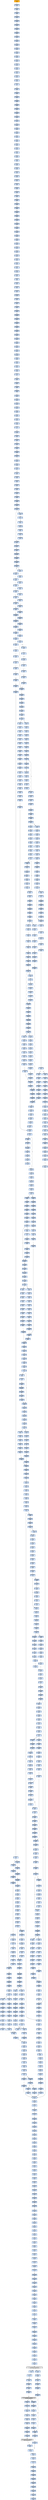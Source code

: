 strict digraph G {
	graph [bgcolor=transparent,
		name=G
	];
	node [color=lightsteelblue,
		fillcolor=lightsteelblue,
		shape=rectangle,
		style=filled
	];
	"0x0043f178"	[color=lightgrey,
		fillcolor=orange,
		label="0x0043f178
pusha"];
	"0x0043f179"	[label="0x0043f179
call"];
	"0x0043f178" -> "0x0043f179"	[color="#000000"];
	"0x0043f17e"	[label="0x0043f17e
popl"];
	"0x0043f179" -> "0x0043f17e"	[color="#000000"];
	"0x0043f17f"	[label="0x0043f17f
addl"];
	"0x0043f17e" -> "0x0043f17f"	[color="#000000"];
	"0x0043f184"	[label="0x0043f184
movl"];
	"0x0043f17f" -> "0x0043f184"	[color="#000000"];
	"0x0043f186"	[label="0x0043f186
addl"];
	"0x0043f184" -> "0x0043f186"	[color="#000000"];
	"0x0043f188"	[label="0x0043f188
subl"];
	"0x0043f186" -> "0x0043f188"	[color="#000000"];
	"0x0043f18a"	[label="0x0043f18a
movl"];
	"0x0043f188" -> "0x0043f18a"	[color="#000000"];
	"0x0043f18c"	[label="0x0043f18c
lodsw"];
	"0x0043f18a" -> "0x0043f18c"	[color="#000000"];
	"0x0043f18e"	[label="0x0043f18e
shll"];
	"0x0043f18c" -> "0x0043f18e"	[color="#000000"];
	"0x0043f191"	[label="0x0043f191
movl"];
	"0x0043f18e" -> "0x0043f191"	[color="#000000"];
	"0x0043f193"	[label="0x0043f193
pushl"];
	"0x0043f191" -> "0x0043f193"	[color="#000000"];
	"0x0043f194"	[label="0x0043f194
lodsl"];
	"0x0043f193" -> "0x0043f194"	[color="#000000"];
	"0x0043f195"	[label="0x0043f195
subl"];
	"0x0043f194" -> "0x0043f195"	[color="#000000"];
	"0x0043f197"	[label="0x0043f197
addl"];
	"0x0043f195" -> "0x0043f197"	[color="#000000"];
	"0x0043f199"	[label="0x0043f199
movl"];
	"0x0043f197" -> "0x0043f199"	[color="#000000"];
	"0x0043f19b"	[label="0x0043f19b
pushl"];
	"0x0043f199" -> "0x0043f19b"	[color="#000000"];
	"0x0043f19c"	[label="0x0043f19c
pushl"];
	"0x0043f19b" -> "0x0043f19c"	[color="#000000"];
	"0x0043f19d"	[label="0x0043f19d
decl"];
	"0x0043f19c" -> "0x0043f19d"	[color="#000000"];
	"0x0043f19e"	[label="0x0043f19e
movb"];
	"0x0043f19d" -> "0x0043f19e"	[color="#000000"];
	"0x0043f1a2"	[label="0x0043f1a2
movb"];
	"0x0043f19e" -> "0x0043f1a2"	[color="#000000"];
	"0x0043f1a5"	[label="0x0043f1a5
jne"];
	"0x0043f1a2" -> "0x0043f1a5"	[color="#000000"];
	"0x0043f1a7"	[label="0x0043f1a7
subl"];
	"0x0043f1a5" -> "0x0043f1a7"	[color="#000000",
		label=F];
	"0x0043f1a9"	[label="0x0043f1a9
lodsb"];
	"0x0043f1a7" -> "0x0043f1a9"	[color="#000000"];
	"0x0043f1aa"	[label="0x0043f1aa
movl"];
	"0x0043f1a9" -> "0x0043f1aa"	[color="#000000"];
	"0x0043f1ac"	[label="0x0043f1ac
andb"];
	"0x0043f1aa" -> "0x0043f1ac"	[color="#000000"];
	"0x0043f1af"	[label="0x0043f1af
andb"];
	"0x0043f1ac" -> "0x0043f1af"	[color="#000000"];
	"0x0043f1b1"	[label="0x0043f1b1
shll"];
	"0x0043f1af" -> "0x0043f1b1"	[color="#000000"];
	"0x0043f1b4"	[label="0x0043f1b4
movb"];
	"0x0043f1b1" -> "0x0043f1b4"	[color="#000000"];
	"0x0043f1b6"	[label="0x0043f1b6
lodsb"];
	"0x0043f1b4" -> "0x0043f1b6"	[color="#000000"];
	"0x0043f1b7"	[label="0x0043f1b7
orl"];
	"0x0043f1b6" -> "0x0043f1b7"	[color="#000000"];
	"0x0043f1b9"	[label="0x0043f1b9
pushl"];
	"0x0043f1b7" -> "0x0043f1b9"	[color="#000000"];
	"0x0043f1ba"	[label="0x0043f1ba
addb"];
	"0x0043f1b9" -> "0x0043f1ba"	[color="#000000"];
	"0x0043f1bc"	[label="0x0043f1bc
movl"];
	"0x0043f1ba" -> "0x0043f1bc"	[color="#000000"];
	"0x0043f1c1"	[label="0x0043f1c1
shll"];
	"0x0043f1bc" -> "0x0043f1c1"	[color="#000000"];
	"0x0043f1c3"	[label="0x0043f1c3
popl"];
	"0x0043f1c1" -> "0x0043f1c3"	[color="#000000"];
	"0x0043f1c4"	[label="0x0043f1c4
popl"];
	"0x0043f1c3" -> "0x0043f1c4"	[color="#000000"];
	"0x0043f1c5"	[label="0x0043f1c5
movl"];
	"0x0043f1c4" -> "0x0043f1c5"	[color="#000000"];
	"0x0043f1c7"	[label="0x0043f1c7
leal"];
	"0x0043f1c5" -> "0x0043f1c7"	[color="#000000"];
	"0x0043f1ce"	[label="0x0043f1ce
pushl"];
	"0x0043f1c7" -> "0x0043f1ce"	[color="#000000"];
	"0x0043f1cf"	[label="0x0043f1cf
subl"];
	"0x0043f1ce" -> "0x0043f1cf"	[color="#000000"];
	"0x0043f1d1"	[label="0x0043f1d1
pushl"];
	"0x0043f1cf" -> "0x0043f1d1"	[color="#000000"];
	"0x0043f1d2"	[label="0x0043f1d2
pushl"];
	"0x0043f1d1" -> "0x0043f1d2"	[color="#000000"];
	"0x0043f1d3"	[label="0x0043f1d3
movl"];
	"0x0043f1d2" -> "0x0043f1d3"	[color="#000000"];
	"0x0043f1d5"	[label="0x0043f1d5
pushl"];
	"0x0043f1d3" -> "0x0043f1d5"	[color="#000000"];
	"0x0043f1d6"	[label="0x0043f1d6
movw"];
	"0x0043f1d5" -> "0x0043f1d6"	[color="#000000"];
	"0x0043f1d9"	[label="0x0043f1d9
shll"];
	"0x0043f1d6" -> "0x0043f1d9"	[color="#000000"];
	"0x0043f1dc"	[label="0x0043f1dc
pushl"];
	"0x0043f1d9" -> "0x0043f1dc"	[color="#000000"];
	"0x0043f1dd"	[label="0x0043f1dd
pushl"];
	"0x0043f1dc" -> "0x0043f1dd"	[color="#000000"];
	"0x0043f1de"	[label="0x0043f1de
addl"];
	"0x0043f1dd" -> "0x0043f1de"	[color="#000000"];
	"0x0043f1e1"	[label="0x0043f1e1
pushl"];
	"0x0043f1de" -> "0x0043f1e1"	[color="#000000"];
	"0x0043f1e2"	[label="0x0043f1e2
pushl"];
	"0x0043f1e1" -> "0x0043f1e2"	[color="#000000"];
	"0x0043f1e3"	[label="0x0043f1e3
addl"];
	"0x0043f1e2" -> "0x0043f1e3"	[color="#000000"];
	"0x0043f1e6"	[label="0x0043f1e6
pushl"];
	"0x0043f1e3" -> "0x0043f1e6"	[color="#000000"];
	"0x0043f1e7"	[label="0x0043f1e7
pushl"];
	"0x0043f1e6" -> "0x0043f1e7"	[color="#000000"];
	"0x0043f1e8"	[label="0x0043f1e8
call"];
	"0x0043f1e7" -> "0x0043f1e8"	[color="#000000"];
	"0x0043f24b"	[label="0x0043f24b
pushl"];
	"0x0043f1e8" -> "0x0043f24b"	[color="#000000"];
	"0x0043f24c"	[label="0x0043f24c
pushl"];
	"0x0043f24b" -> "0x0043f24c"	[color="#000000"];
	"0x0043f24d"	[label="0x0043f24d
pushl"];
	"0x0043f24c" -> "0x0043f24d"	[color="#000000"];
	"0x0043f24e"	[label="0x0043f24e
pushl"];
	"0x0043f24d" -> "0x0043f24e"	[color="#000000"];
	"0x0043f24f"	[label="0x0043f24f
subl"];
	"0x0043f24e" -> "0x0043f24f"	[color="#000000"];
	"0x0043f252"	[label="0x0043f252
movl"];
	"0x0043f24f" -> "0x0043f252"	[color="#000000"];
	"0x0043f259"	[label="0x0043f259
movl"];
	"0x0043f252" -> "0x0043f259"	[color="#000000"];
	"0x0043f261"	[label="0x0043f261
movb"];
	"0x0043f259" -> "0x0043f261"	[color="#000000"];
	"0x0043f266"	[label="0x0043f266
movl"];
	"0x0043f261" -> "0x0043f266"	[color="#000000"];
	"0x0043f26d"	[label="0x0043f26d
leal"];
	"0x0043f266" -> "0x0043f26d"	[color="#000000"];
	"0x0043f270"	[label="0x0043f270
movl"];
	"0x0043f26d" -> "0x0043f270"	[color="#000000"];
	"0x0043f274"	[label="0x0043f274
movl"];
	"0x0043f270" -> "0x0043f274"	[color="#000000"];
	"0x0043f279"	[label="0x0043f279
movzbl"];
	"0x0043f274" -> "0x0043f279"	[color="#000000"];
	"0x0043f27d"	[label="0x0043f27d
movl"];
	"0x0043f279" -> "0x0043f27d"	[color="#000000"];
	"0x0043f27f"	[label="0x0043f27f
shll"];
	"0x0043f27d" -> "0x0043f27f"	[color="#000000"];
	"0x0043f281"	[label="0x0043f281
movl"];
	"0x0043f27f" -> "0x0043f281"	[color="#000000"];
	"0x0043f283"	[label="0x0043f283
decl"];
	"0x0043f281" -> "0x0043f283"	[color="#000000"];
	"0x0043f284"	[label="0x0043f284
movl"];
	"0x0043f283" -> "0x0043f284"	[color="#000000"];
	"0x0043f288"	[label="0x0043f288
movzbl"];
	"0x0043f284" -> "0x0043f288"	[color="#000000"];
	"0x0043f28c"	[label="0x0043f28c
shll"];
	"0x0043f288" -> "0x0043f28c"	[color="#000000"];
	"0x0043f28e"	[label="0x0043f28e
decl"];
	"0x0043f28c" -> "0x0043f28e"	[color="#000000"];
	"0x0043f28f"	[label="0x0043f28f
movl"];
	"0x0043f28e" -> "0x0043f28f"	[color="#000000"];
	"0x0043f293"	[label="0x0043f293
movl"];
	"0x0043f28f" -> "0x0043f293"	[color="#000000"];
	"0x0043f29a"	[label="0x0043f29a
movzbl"];
	"0x0043f293" -> "0x0043f29a"	[color="#000000"];
	"0x0043f29d"	[label="0x0043f29d
movl"];
	"0x0043f29a" -> "0x0043f29d"	[color="#000000"];
	"0x0043f2a4"	[label="0x0043f2a4
movl"];
	"0x0043f29d" -> "0x0043f2a4"	[color="#000000"];
	"0x0043f2ac"	[label="0x0043f2ac
movl"];
	"0x0043f2a4" -> "0x0043f2ac"	[color="#000000"];
	"0x0043f2b2"	[label="0x0043f2b2
movl"];
	"0x0043f2ac" -> "0x0043f2b2"	[color="#000000"];
	"0x0043f2b7"	[label="0x0043f2b7
movl"];
	"0x0043f2b2" -> "0x0043f2b7"	[color="#000000"];
	"0x0043f2bb"	[label="0x0043f2bb
movl"];
	"0x0043f2b7" -> "0x0043f2bb"	[color="#000000"];
	"0x0043f2c3"	[label="0x0043f2c3
movl"];
	"0x0043f2bb" -> "0x0043f2c3"	[color="#000000"];
	"0x0043f2cb"	[label="0x0043f2cb
movl"];
	"0x0043f2c3" -> "0x0043f2cb"	[color="#000000"];
	"0x0043f2d3"	[label="0x0043f2d3
movl"];
	"0x0043f2cb" -> "0x0043f2d3"	[color="#000000"];
	"0x0043f2db"	[label="0x0043f2db
movzbl"];
	"0x0043f2d3" -> "0x0043f2db"	[color="#000000"];
	"0x0043f2df"	[label="0x0043f2df
addl"];
	"0x0043f2db" -> "0x0043f2df"	[color="#000000"];
	"0x0043f2e1"	[label="0x0043f2e1
shll"];
	"0x0043f2df" -> "0x0043f2e1"	[color="#000000"];
	"0x0043f2e3"	[label="0x0043f2e3
leal"];
	"0x0043f2e1" -> "0x0043f2e3"	[color="#000000"];
	"0x0043f2e9"	[label="0x0043f2e9
cmpl"];
	"0x0043f2e3" -> "0x0043f2e9"	[color="#000000"];
	"0x0043f2ed"	[label="0x0043f2ed
jae"];
	"0x0043f2e9" -> "0x0043f2ed"	[color="#000000"];
	"0x0043f2ef"	[label="0x0043f2ef
movl"];
	"0x0043f2ed" -> "0x0043f2ef"	[color="#000000",
		label=F];
	"0x0043f2f3"	[label="0x0043f2f3
movw"];
	"0x0043f2ef" -> "0x0043f2f3"	[color="#000000"];
	"0x0043f2f8"	[label="0x0043f2f8
addl"];
	"0x0043f2f3" -> "0x0043f2f8"	[color="#000000"];
	"0x0043f2fb"	[label="0x0043f2fb
loop"];
	"0x0043f2f8" -> "0x0043f2fb"	[color="#000000"];
	"0x0043f2fd"	[label="0x0043f2fd
movl"];
	"0x0043f2fb" -> "0x0043f2fd"	[color="#000000",
		label=F];
	"0x0043f304"	[label="0x0043f304
xorl"];
	"0x0043f2fd" -> "0x0043f304"	[color="#000000"];
	"0x0043f306"	[label="0x0043f306
movl"];
	"0x0043f304" -> "0x0043f306"	[color="#000000"];
	"0x0043f30e"	[label="0x0043f30e
movl"];
	"0x0043f306" -> "0x0043f30e"	[color="#000000"];
	"0x0043f310"	[label="0x0043f310
addl"];
	"0x0043f30e" -> "0x0043f310"	[color="#000000"];
	"0x0043f317"	[label="0x0043f317
movl"];
	"0x0043f310" -> "0x0043f317"	[color="#000000"];
	"0x0043f31b"	[label="0x0043f31b
xorl"];
	"0x0043f317" -> "0x0043f31b"	[color="#000000"];
	"0x0043f31d"	[label="0x0043f31d
cmpl"];
	"0x0043f31b" -> "0x0043f31d"	[color="#000000"];
	"0x0043f321"	[label="0x0043f321
je"];
	"0x0043f31d" -> "0x0043f321"	[color="#000000"];
	"0x0043f327"	[label="0x0043f327
movzbl"];
	"0x0043f321" -> "0x0043f327"	[color="#000000",
		label=F];
	"0x0043f32a"	[label="0x0043f32a
shll"];
	"0x0043f327" -> "0x0043f32a"	[color="#000000"];
	"0x0043f32d"	[label="0x0043f32d
incl"];
	"0x0043f32a" -> "0x0043f32d"	[color="#000000"];
	"0x0043f32e"	[label="0x0043f32e
incl"];
	"0x0043f32d" -> "0x0043f32e"	[color="#000000"];
	"0x0043f32f"	[label="0x0043f32f
orl"];
	"0x0043f32e" -> "0x0043f32f"	[color="#000000"];
	"0x0043f331"	[label="0x0043f331
cmpl"];
	"0x0043f32f" -> "0x0043f331"	[color="#000000"];
	"0x0043f334"	[label="0x0043f334
jle"];
	"0x0043f331" -> "0x0043f334"	[color="#000000"];
	"0x0043f336"	[label="0x0043f336
movl"];
	"0x0043f334" -> "0x0043f336"	[color="#000000",
		label=F];
	"0x0043f33d"	[label="0x0043f33d
cmpl"];
	"0x0043f336" -> "0x0043f33d"	[color="#000000"];
	"0x0043f341"	[label="0x0043f341
jae"];
	"0x0043f33d" -> "0x0043f341"	[color="#000000"];
	"0x0043f347"	[label="0x0043f347
movl"];
	"0x0043f341" -> "0x0043f347"	[color="#000000",
		label=F];
	"0x0043f34b"	[label="0x0043f34b
andl"];
	"0x0043f347" -> "0x0043f34b"	[color="#000000"];
	"0x0043f34f"	[label="0x0043f34f
movl"];
	"0x0043f34b" -> "0x0043f34f"	[color="#000000"];
	"0x0043f353"	[label="0x0043f353
movl"];
	"0x0043f34f" -> "0x0043f353"	[color="#000000"];
	"0x0043f357"	[label="0x0043f357
shll"];
	"0x0043f353" -> "0x0043f357"	[color="#000000"];
	"0x0043f35a"	[label="0x0043f35a
movl"];
	"0x0043f357" -> "0x0043f35a"	[color="#000000"];
	"0x0043f35e"	[label="0x0043f35e
addl"];
	"0x0043f35a" -> "0x0043f35e"	[color="#000000"];
	"0x0043f360"	[label="0x0043f360
cmpl"];
	"0x0043f35e" -> "0x0043f360"	[color="#000000"];
	"0x0043f368"	[label="0x0043f368
leal"];
	"0x0043f360" -> "0x0043f368"	[color="#000000"];
	"0x0043f36b"	[label="0x0043f36b
ja"];
	"0x0043f368" -> "0x0043f36b"	[color="#000000"];
	"0x0043f385"	[label="0x0043f385
movl"];
	"0x0043f36b" -> "0x0043f385"	[color="#000000",
		label=T];
	"0x0043f36d"	[label="0x0043f36d
cmpl"];
	"0x0043f36b" -> "0x0043f36d"	[color="#000000",
		label=F];
	"0x0043f389"	[label="0x0043f389
movw"];
	"0x0043f385" -> "0x0043f389"	[color="#000000"];
	"0x0043f38d"	[label="0x0043f38d
shrl"];
	"0x0043f389" -> "0x0043f38d"	[color="#000000"];
	"0x0043f390"	[label="0x0043f390
movzwl"];
	"0x0043f38d" -> "0x0043f390"	[color="#000000"];
	"0x0043f393"	[label="0x0043f393
imull"];
	"0x0043f390" -> "0x0043f393"	[color="#000000"];
	"0x0043f396"	[label="0x0043f396
cmpl"];
	"0x0043f393" -> "0x0043f396"	[color="#000000"];
	"0x0043f398"	[label="0x0043f398
jae"];
	"0x0043f396" -> "0x0043f398"	[color="#000000"];
	"0x0043f39e"	[label="0x0043f39e
movl"];
	"0x0043f398" -> "0x0043f39e"	[color="#000000",
		label=F];
	"0x0043f57b"	[label="0x0043f57b
movl"];
	"0x0043f398" -> "0x0043f57b"	[color="#000000",
		label=T];
	"0x0043f3a2"	[label="0x0043f3a2
movl"];
	"0x0043f39e" -> "0x0043f3a2"	[color="#000000"];
	"0x0043f3a7"	[label="0x0043f3a7
subl"];
	"0x0043f3a2" -> "0x0043f3a7"	[color="#000000"];
	"0x0043f3a9"	[label="0x0043f3a9
movb"];
	"0x0043f3a7" -> "0x0043f3a9"	[color="#000000"];
	"0x0043f3ad"	[label="0x0043f3ad
sarl"];
	"0x0043f3a9" -> "0x0043f3ad"	[color="#000000"];
	"0x0043f3b0"	[label="0x0043f3b0
movl"];
	"0x0043f3ad" -> "0x0043f3b0"	[color="#000000"];
	"0x0043f3b5"	[label="0x0043f3b5
leal"];
	"0x0043f3b0" -> "0x0043f3b5"	[color="#000000"];
	"0x0043f3b8"	[label="0x0043f3b8
movzbl"];
	"0x0043f3b5" -> "0x0043f3b8"	[color="#000000"];
	"0x0043f3bd"	[label="0x0043f3bd
movw"];
	"0x0043f3b8" -> "0x0043f3bd"	[color="#000000"];
	"0x0043f3c1"	[label="0x0043f3c1
movl"];
	"0x0043f3bd" -> "0x0043f3c1"	[color="#000000"];
	"0x0043f3c5"	[label="0x0043f3c5
andl"];
	"0x0043f3c1" -> "0x0043f3c5"	[color="#000000"];
	"0x0043f3c9"	[label="0x0043f3c9
movl"];
	"0x0043f3c5" -> "0x0043f3c9"	[color="#000000"];
	"0x0043f3cd"	[label="0x0043f3cd
shll"];
	"0x0043f3c9" -> "0x0043f3cd"	[color="#000000"];
	"0x0043f3cf"	[label="0x0043f3cf
movl"];
	"0x0043f3cd" -> "0x0043f3cf"	[color="#000000"];
	"0x0043f3d4"	[label="0x0043f3d4
subl"];
	"0x0043f3cf" -> "0x0043f3d4"	[color="#000000"];
	"0x0043f3d8"	[label="0x0043f3d8
sarl"];
	"0x0043f3d4" -> "0x0043f3d8"	[color="#000000"];
	"0x0043f3da"	[label="0x0043f3da
addl"];
	"0x0043f3d8" -> "0x0043f3da"	[color="#000000"];
	"0x0043f3dc"	[label="0x0043f3dc
imull"];
	"0x0043f3da" -> "0x0043f3dc"	[color="#000000"];
	"0x0043f3e2"	[label="0x0043f3e2
cmpl"];
	"0x0043f3dc" -> "0x0043f3e2"	[color="#000000"];
	"0x0043f3e7"	[label="0x0043f3e7
leal"];
	"0x0043f3e2" -> "0x0043f3e7"	[color="#000000"];
	"0x0043f3ee"	[label="0x0043f3ee
movl"];
	"0x0043f3e7" -> "0x0043f3ee"	[color="#000000"];
	"0x0043f3f2"	[label="0x0043f3f2
jle"];
	"0x0043f3ee" -> "0x0043f3f2"	[color="#000000"];
	"0x0043f4c2"	[label="0x0043f4c2
leal"];
	"0x0043f3f2" -> "0x0043f4c2"	[color="#000000",
		label=T];
	"0x0043f3f8"	[label="0x0043f3f8
movl"];
	"0x0043f3f2" -> "0x0043f3f8"	[color="#000000",
		label=F];
	"0x0043f4c5"	[label="0x0043f4c5
movl"];
	"0x0043f4c2" -> "0x0043f4c5"	[color="#000000"];
	"0x0043f4c9"	[label="0x0043f4c9
addl"];
	"0x0043f4c5" -> "0x0043f4c9"	[color="#000000"];
	"0x0043f4cb"	[label="0x0043f4cb
cmpl"];
	"0x0043f4c9" -> "0x0043f4cb"	[color="#000000"];
	"0x0043f4d3"	[label="0x0043f4d3
ja"];
	"0x0043f4cb" -> "0x0043f4d3"	[color="#000000"];
	"0x0043f4ed"	[label="0x0043f4ed
movl"];
	"0x0043f4d3" -> "0x0043f4ed"	[color="#000000",
		label=T];
	"0x0043f4d5"	[label="0x0043f4d5
cmpl"];
	"0x0043f4d3" -> "0x0043f4d5"	[color="#000000",
		label=F];
	"0x0043f4f1"	[label="0x0043f4f1
movw"];
	"0x0043f4ed" -> "0x0043f4f1"	[color="#000000"];
	"0x0043f4f5"	[label="0x0043f4f5
shrl"];
	"0x0043f4f1" -> "0x0043f4f5"	[color="#000000"];
	"0x0043f4f8"	[label="0x0043f4f8
movzwl"];
	"0x0043f4f5" -> "0x0043f4f8"	[color="#000000"];
	"0x0043f4fb"	[label="0x0043f4fb
imull"];
	"0x0043f4f8" -> "0x0043f4fb"	[color="#000000"];
	"0x0043f4fe"	[label="0x0043f4fe
cmpl"];
	"0x0043f4fb" -> "0x0043f4fe"	[color="#000000"];
	"0x0043f500"	[label="0x0043f500
jae"];
	"0x0043f4fe" -> "0x0043f500"	[color="#000000"];
	"0x0043f502"	[label="0x0043f502
movl"];
	"0x0043f500" -> "0x0043f502"	[color="#000000",
		label=F];
	"0x0043f51b"	[label="0x0043f51b
subl"];
	"0x0043f500" -> "0x0043f51b"	[color="#000000",
		label=T];
	"0x0043f506"	[label="0x0043f506
movl"];
	"0x0043f502" -> "0x0043f506"	[color="#000000"];
	"0x0043f50b"	[label="0x0043f50b
subl"];
	"0x0043f506" -> "0x0043f50b"	[color="#000000"];
	"0x0043f50d"	[label="0x0043f50d
movl"];
	"0x0043f50b" -> "0x0043f50d"	[color="#000000"];
	"0x0043f50f"	[label="0x0043f50f
sarl"];
	"0x0043f50d" -> "0x0043f50f"	[color="#000000"];
	"0x0043f512"	[label="0x0043f512
leal"];
	"0x0043f50f" -> "0x0043f512"	[color="#000000"];
	"0x0043f515"	[label="0x0043f515
movw"];
	"0x0043f512" -> "0x0043f515"	[color="#000000"];
	"0x0043f519"	[label="0x0043f519
jmp"];
	"0x0043f515" -> "0x0043f519"	[color="#000000"];
	"0x0043f4ba"	[label="0x0043f4ba
cmpl"];
	"0x0043f519" -> "0x0043f4ba"	[color="#000000"];
	"0x0043f4c0"	[label="0x0043f4c0
jg"];
	"0x0043f4ba" -> "0x0043f4c0"	[color="#000000"];
	"0x0043f533"	[label="0x0043f533
movl"];
	"0x0043f4c0" -> "0x0043f533"	[color="#000000",
		label=T];
	"0x0043f51f"	[label="0x0043f51f
subl"];
	"0x0043f51b" -> "0x0043f51f"	[color="#000000"];
	"0x0043f521"	[label="0x0043f521
movl"];
	"0x0043f51f" -> "0x0043f521"	[color="#000000"];
	"0x0043f523"	[label="0x0043f523
leal"];
	"0x0043f521" -> "0x0043f523"	[color="#000000"];
	"0x0043f526"	[label="0x0043f526
shrw"];
	"0x0043f523" -> "0x0043f526"	[color="#000000"];
	"0x0043f52a"	[label="0x0043f52a
subw"];
	"0x0043f526" -> "0x0043f52a"	[color="#000000"];
	"0x0043f52d"	[label="0x0043f52d
movw"];
	"0x0043f52a" -> "0x0043f52d"	[color="#000000"];
	"0x0043f531"	[label="0x0043f531
jmp"];
	"0x0043f52d" -> "0x0043f531"	[color="#000000"];
	"0x0043f531" -> "0x0043f4ba"	[color="#000000"];
	"0x0043f537"	[label="0x0043f537
movl"];
	"0x0043f533" -> "0x0043f537"	[color="#000000"];
	"0x0043f539"	[label="0x0043f539
movl"];
	"0x0043f537" -> "0x0043f539"	[color="#000000"];
	"0x0043f540"	[label="0x0043f540
movb"];
	"0x0043f539" -> "0x0043f540"	[color="#000000"];
	"0x0043f544"	[label="0x0043f544
movb"];
	"0x0043f540" -> "0x0043f544"	[color="#000000"];
	"0x0043f547"	[label="0x0043f547
incl"];
	"0x0043f544" -> "0x0043f547"	[color="#000000"];
	"0x0043f548"	[label="0x0043f548
cmpl"];
	"0x0043f547" -> "0x0043f548"	[color="#000000"];
	"0x0043f54d"	[label="0x0043f54d
movl"];
	"0x0043f548" -> "0x0043f54d"	[color="#000000"];
	"0x0043f551"	[label="0x0043f551
jg"];
	"0x0043f54d" -> "0x0043f551"	[color="#000000"];
	"0x0043f553"	[label="0x0043f553
movl"];
	"0x0043f551" -> "0x0043f553"	[color="#000000",
		label=F];
	"0x0043f560"	[label="0x0043f560
cmpl"];
	"0x0043f551" -> "0x0043f560"	[color="#000000",
		label=T];
	"0x0043f55b"	[label="0x0043f55b
jmp"];
	"0x0043f553" -> "0x0043f55b"	[color="#000000"];
	"0x0043fc7c"	[label="0x0043fc7c
movl"];
	"0x0043f55b" -> "0x0043fc7c"	[color="#000000"];
	"0x0043fc83"	[label="0x0043fc83
cmpl"];
	"0x0043fc7c" -> "0x0043fc83"	[color="#000000"];
	"0x0043fc87"	[label="0x0043fc87
jb"];
	"0x0043fc83" -> "0x0043fc87"	[color="#000000"];
	"0x0043fc8d"	[label="0x0043fc8d
cmpl"];
	"0x0043fc87" -> "0x0043fc8d"	[color="#000000",
		label=F];
	"0x0043f371"	[label="0x0043f371
je"];
	"0x0043f36d" -> "0x0043f371"	[color="#000000"];
	"0x0043f377"	[label="0x0043f377
shll"];
	"0x0043f371" -> "0x0043f377"	[color="#000000",
		label=F];
	"0x0043f37c"	[label="0x0043f37c
movzbl"];
	"0x0043f377" -> "0x0043f37c"	[color="#000000"];
	"0x0043f37f"	[label="0x0043f37f
shll"];
	"0x0043f37c" -> "0x0043f37f"	[color="#000000"];
	"0x0043f382"	[label="0x0043f382
incl"];
	"0x0043f37f" -> "0x0043f382"	[color="#000000"];
	"0x0043f383"	[label="0x0043f383
orl"];
	"0x0043f382" -> "0x0043f383"	[color="#000000"];
	"0x0043f383" -> "0x0043f385"	[color="#000000"];
	"0x0043f4d9"	[label="0x0043f4d9
je"];
	"0x0043f4d5" -> "0x0043f4d9"	[color="#000000"];
	"0x0043f4df"	[label="0x0043f4df
shll"];
	"0x0043f4d9" -> "0x0043f4df"	[color="#000000",
		label=F];
	"0x0043f4e4"	[label="0x0043f4e4
movzbl"];
	"0x0043f4df" -> "0x0043f4e4"	[color="#000000"];
	"0x0043f4e7"	[label="0x0043f4e7
shll"];
	"0x0043f4e4" -> "0x0043f4e7"	[color="#000000"];
	"0x0043f4ea"	[label="0x0043f4ea
incl"];
	"0x0043f4e7" -> "0x0043f4ea"	[color="#000000"];
	"0x0043f4eb"	[label="0x0043f4eb
orl"];
	"0x0043f4ea" -> "0x0043f4eb"	[color="#000000"];
	"0x0043f4eb" -> "0x0043f4ed"	[color="#000000"];
	"0x0043f57f"	[label="0x0043f57f
subl"];
	"0x0043f57b" -> "0x0043f57f"	[color="#000000"];
	"0x0043f581"	[label="0x0043f581
movl"];
	"0x0043f57f" -> "0x0043f581"	[color="#000000"];
	"0x0043f585"	[label="0x0043f585
subl"];
	"0x0043f581" -> "0x0043f585"	[color="#000000"];
	"0x0043f587"	[label="0x0043f587
movl"];
	"0x0043f585" -> "0x0043f587"	[color="#000000"];
	"0x0043f589"	[label="0x0043f589
shrw"];
	"0x0043f587" -> "0x0043f589"	[color="#000000"];
	"0x0043f58d"	[label="0x0043f58d
subw"];
	"0x0043f589" -> "0x0043f58d"	[color="#000000"];
	"0x0043f590"	[label="0x0043f590
cmpl"];
	"0x0043f58d" -> "0x0043f590"	[color="#000000"];
	"0x0043f596"	[label="0x0043f596
movw"];
	"0x0043f590" -> "0x0043f596"	[color="#000000"];
	"0x0043f59a"	[label="0x0043f59a
movl"];
	"0x0043f596" -> "0x0043f59a"	[color="#000000"];
	"0x0043f59e"	[label="0x0043f59e
leal"];
	"0x0043f59a" -> "0x0043f59e"	[color="#000000"];
	"0x0043f5a2"	[label="0x0043f5a2
movl"];
	"0x0043f59e" -> "0x0043f5a2"	[color="#000000"];
	"0x0043f5a6"	[label="0x0043f5a6
ja"];
	"0x0043f5a2" -> "0x0043f5a6"	[color="#000000"];
	"0x0043f5be"	[label="0x0043f5be
movl"];
	"0x0043f5a6" -> "0x0043f5be"	[color="#000000",
		label=T];
	"0x0043f5a8"	[label="0x0043f5a8
cmpl"];
	"0x0043f5a6" -> "0x0043f5a8"	[color="#000000",
		label=F];
	"0x0043f5c2"	[label="0x0043f5c2
movl"];
	"0x0043f5be" -> "0x0043f5c2"	[color="#000000"];
	"0x0043f5c4"	[label="0x0043f5c4
shrl"];
	"0x0043f5c2" -> "0x0043f5c4"	[color="#000000"];
	"0x0043f5c7"	[label="0x0043f5c7
movw"];
	"0x0043f5c4" -> "0x0043f5c7"	[color="#000000"];
	"0x0043f5ce"	[label="0x0043f5ce
movzwl"];
	"0x0043f5c7" -> "0x0043f5ce"	[color="#000000"];
	"0x0043f5d1"	[label="0x0043f5d1
imull"];
	"0x0043f5ce" -> "0x0043f5d1"	[color="#000000"];
	"0x0043f5d4"	[label="0x0043f5d4
cmpl"];
	"0x0043f5d1" -> "0x0043f5d4"	[color="#000000"];
	"0x0043f5d6"	[label="0x0043f5d6
jae"];
	"0x0043f5d4" -> "0x0043f5d6"	[color="#000000"];
	"0x0043f62a"	[label="0x0043f62a
movl"];
	"0x0043f5d6" -> "0x0043f62a"	[color="#000000",
		label=T];
	"0x0043f5d8"	[label="0x0043f5d8
movl"];
	"0x0043f5d6" -> "0x0043f5d8"	[color="#000000",
		label=F];
	"0x0043f62c"	[label="0x0043f62c
subl"];
	"0x0043f62a" -> "0x0043f62c"	[color="#000000"];
	"0x0043f62e"	[label="0x0043f62e
subl"];
	"0x0043f62c" -> "0x0043f62e"	[color="#000000"];
	"0x0043f630"	[label="0x0043f630
movl"];
	"0x0043f62e" -> "0x0043f630"	[color="#000000"];
	"0x0043f632"	[label="0x0043f632
shrw"];
	"0x0043f630" -> "0x0043f632"	[color="#000000"];
	"0x0043f636"	[label="0x0043f636
movl"];
	"0x0043f632" -> "0x0043f636"	[color="#000000"];
	"0x0043f63a"	[label="0x0043f63a
subw"];
	"0x0043f636" -> "0x0043f63a"	[color="#000000"];
	"0x0043f63d"	[label="0x0043f63d
cmpl"];
	"0x0043f63a" -> "0x0043f63d"	[color="#000000"];
	"0x0043f643"	[label="0x0043f643
movw"];
	"0x0043f63d" -> "0x0043f643"	[color="#000000"];
	"0x0043f64a"	[label="0x0043f64a
ja"];
	"0x0043f643" -> "0x0043f64a"	[color="#000000"];
	"0x0043f662"	[label="0x0043f662
movl"];
	"0x0043f64a" -> "0x0043f662"	[color="#000000",
		label=T];
	"0x0043f64c"	[label="0x0043f64c
cmpl"];
	"0x0043f64a" -> "0x0043f64c"	[color="#000000",
		label=F];
	"0x0043f666"	[label="0x0043f666
movl"];
	"0x0043f662" -> "0x0043f666"	[color="#000000"];
	"0x0043f668"	[label="0x0043f668
shrl"];
	"0x0043f666" -> "0x0043f668"	[color="#000000"];
	"0x0043f66b"	[label="0x0043f66b
movw"];
	"0x0043f668" -> "0x0043f66b"	[color="#000000"];
	"0x0043f672"	[label="0x0043f672
movzwl"];
	"0x0043f66b" -> "0x0043f672"	[color="#000000"];
	"0x0043f675"	[label="0x0043f675
imull"];
	"0x0043f672" -> "0x0043f675"	[color="#000000"];
	"0x0043f678"	[label="0x0043f678
cmpl"];
	"0x0043f675" -> "0x0043f678"	[color="#000000"];
	"0x0043f67a"	[label="0x0043f67a
jae"];
	"0x0043f678" -> "0x0043f67a"	[color="#000000"];
	"0x0043f680"	[label="0x0043f680
movl"];
	"0x0043f67a" -> "0x0043f680"	[color="#000000",
		label=F];
	"0x0043f763"	[label="0x0043f763
movl"];
	"0x0043f67a" -> "0x0043f763"	[color="#000000",
		label=T];
	"0x0043f685"	[label="0x0043f685
movl"];
	"0x0043f680" -> "0x0043f685"	[color="#000000"];
	"0x0043f687"	[label="0x0043f687
subl"];
	"0x0043f685" -> "0x0043f687"	[color="#000000"];
	"0x0043f689"	[label="0x0043f689
movl"];
	"0x0043f687" -> "0x0043f689"	[color="#000000"];
	"0x0043f691"	[label="0x0043f691
movl"];
	"0x0043f689" -> "0x0043f691"	[color="#000000"];
	"0x0043f693"	[label="0x0043f693
sarl"];
	"0x0043f691" -> "0x0043f693"	[color="#000000"];
	"0x0043f696"	[label="0x0043f696
leal"];
	"0x0043f693" -> "0x0043f696"	[color="#000000"];
	"0x0043f699"	[label="0x0043f699
movl"];
	"0x0043f696" -> "0x0043f699"	[color="#000000"];
	"0x0043f69d"	[label="0x0043f69d
movw"];
	"0x0043f699" -> "0x0043f69d"	[color="#000000"];
	"0x0043f6a4"	[label="0x0043f6a4
movl"];
	"0x0043f69d" -> "0x0043f6a4"	[color="#000000"];
	"0x0043f6a8"	[label="0x0043f6a8
movl"];
	"0x0043f6a4" -> "0x0043f6a8"	[color="#000000"];
	"0x0043f6ac"	[label="0x0043f6ac
shll"];
	"0x0043f6a8" -> "0x0043f6ac"	[color="#000000"];
	"0x0043f6af"	[label="0x0043f6af
addl"];
	"0x0043f6ac" -> "0x0043f6af"	[color="#000000"];
	"0x0043f6b3"	[label="0x0043f6b3
cmpl"];
	"0x0043f6af" -> "0x0043f6b3"	[color="#000000"];
	"0x0043f6b9"	[label="0x0043f6b9
leal"];
	"0x0043f6b3" -> "0x0043f6b9"	[color="#000000"];
	"0x0043f6bc"	[label="0x0043f6bc
ja"];
	"0x0043f6b9" -> "0x0043f6bc"	[color="#000000"];
	"0x0043f6d4"	[label="0x0043f6d4
movw"];
	"0x0043f6bc" -> "0x0043f6d4"	[color="#000000",
		label=T];
	"0x0043f6be"	[label="0x0043f6be
cmpl"];
	"0x0043f6bc" -> "0x0043f6be"	[color="#000000",
		label=F];
	"0x0043f6db"	[label="0x0043f6db
movl"];
	"0x0043f6d4" -> "0x0043f6db"	[color="#000000"];
	"0x0043f6dd"	[label="0x0043f6dd
shrl"];
	"0x0043f6db" -> "0x0043f6dd"	[color="#000000"];
	"0x0043f6e0"	[label="0x0043f6e0
movzwl"];
	"0x0043f6dd" -> "0x0043f6e0"	[color="#000000"];
	"0x0043f6e3"	[label="0x0043f6e3
imull"];
	"0x0043f6e0" -> "0x0043f6e3"	[color="#000000"];
	"0x0043f6e6"	[label="0x0043f6e6
cmpl"];
	"0x0043f6e3" -> "0x0043f6e6"	[color="#000000"];
	"0x0043f6e8"	[label="0x0043f6e8
jae"];
	"0x0043f6e6" -> "0x0043f6e8"	[color="#000000"];
	"0x0043f6ea"	[label="0x0043f6ea
subl"];
	"0x0043f6e8" -> "0x0043f6ea"	[color="#000000",
		label=F];
	"0x0043f74a"	[label="0x0043f74a
subl"];
	"0x0043f6e8" -> "0x0043f74a"	[color="#000000",
		label=T];
	"0x0043f6ee"	[label="0x0043f6ee
sarl"];
	"0x0043f6ea" -> "0x0043f6ee"	[color="#000000"];
	"0x0043f6f3"	[label="0x0043f6f3
movl"];
	"0x0043f6ee" -> "0x0043f6f3"	[color="#000000"];
	"0x0043f6f7"	[label="0x0043f6f7
movl"];
	"0x0043f6f3" -> "0x0043f6f7"	[color="#000000"];
	"0x0043f6fb"	[label="0x0043f6fb
cmpl"];
	"0x0043f6f7" -> "0x0043f6fb"	[color="#000000"];
	"0x0043f700"	[label="0x0043f700
leal"];
	"0x0043f6fb" -> "0x0043f700"	[color="#000000"];
	"0x0043f703"	[label="0x0043f703
movw"];
	"0x0043f700" -> "0x0043f703"	[color="#000000"];
	"0x0043f70a"	[label="0x0043f70a
je"];
	"0x0043f703" -> "0x0043f70a"	[color="#000000"];
	"0x0043f710"	[label="0x0043f710
xorl"];
	"0x0043f70a" -> "0x0043f710"	[color="#000000",
		label=F];
	"0x0043f712"	[label="0x0043f712
cmpl"];
	"0x0043f710" -> "0x0043f712"	[color="#000000"];
	"0x0043f717"	[label="0x0043f717
movl"];
	"0x0043f712" -> "0x0043f717"	[color="#000000"];
	"0x0043f71e"	[label="0x0043f71e
movl"];
	"0x0043f717" -> "0x0043f71e"	[color="#000000"];
	"0x0043f722"	[label="0x0043f722
setg"];
	"0x0043f71e" -> "0x0043f722"	[color="#000000"];
	"0x0043f725"	[label="0x0043f725
leal"];
	"0x0043f722" -> "0x0043f725"	[color="#000000"];
	"0x0043f729"	[label="0x0043f729
movl"];
	"0x0043f725" -> "0x0043f729"	[color="#000000"];
	"0x0043f72d"	[label="0x0043f72d
movl"];
	"0x0043f729" -> "0x0043f72d"	[color="#000000"];
	"0x0043f731"	[label="0x0043f731
subl"];
	"0x0043f72d" -> "0x0043f731"	[color="#000000"];
	"0x0043f735"	[label="0x0043f735
movb"];
	"0x0043f731" -> "0x0043f735"	[color="#000000"];
	"0x0043f738"	[label="0x0043f738
movb"];
	"0x0043f735" -> "0x0043f738"	[color="#000000"];
	"0x0043f73c"	[label="0x0043f73c
movb"];
	"0x0043f738" -> "0x0043f73c"	[color="#000000"];
	"0x0043f740"	[label="0x0043f740
incl"];
	"0x0043f73c" -> "0x0043f740"	[color="#000000"];
	"0x0043f741"	[label="0x0043f741
movl"];
	"0x0043f740" -> "0x0043f741"	[color="#000000"];
	"0x0043f745"	[label="0x0043f745
jmp"];
	"0x0043f741" -> "0x0043f745"	[color="#000000"];
	"0x0043f745" -> "0x0043fc7c"	[color="#000000"];
	"0x0043f3fc"	[label="0x0043f3fc
subl"];
	"0x0043f3f8" -> "0x0043f3fc"	[color="#000000"];
	"0x0043f400"	[label="0x0043f400
movl"];
	"0x0043f3fc" -> "0x0043f400"	[color="#000000"];
	"0x0043f407"	[label="0x0043f407
movzbl"];
	"0x0043f400" -> "0x0043f407"	[color="#000000"];
	"0x0043f40b"	[label="0x0043f40b
movl"];
	"0x0043f407" -> "0x0043f40b"	[color="#000000"];
	"0x0043f40f"	[label="0x0043f40f
shll"];
	"0x0043f40b" -> "0x0043f40f"	[color="#000000"];
	"0x0043f413"	[label="0x0043f413
movl"];
	"0x0043f40f" -> "0x0043f413"	[color="#000000"];
	"0x0043f417"	[label="0x0043f417
leal"];
	"0x0043f413" -> "0x0043f417"	[color="#000000"];
	"0x0043f41a"	[label="0x0043f41a
movl"];
	"0x0043f417" -> "0x0043f41a"	[color="#000000"];
	"0x0043f41e"	[label="0x0043f41e
andl"];
	"0x0043f41a" -> "0x0043f41e"	[color="#000000"];
	"0x0043f424"	[label="0x0043f424
cmpl"];
	"0x0043f41e" -> "0x0043f424"	[color="#000000"];
	"0x0043f42c"	[label="0x0043f42c
leal"];
	"0x0043f424" -> "0x0043f42c"	[color="#000000"];
	"0x0043f430"	[label="0x0043f430
movl"];
	"0x0043f42c" -> "0x0043f430"	[color="#000000"];
	"0x0043f434"	[label="0x0043f434
leal"];
	"0x0043f430" -> "0x0043f434"	[color="#000000"];
	"0x0043f437"	[label="0x0043f437
ja"];
	"0x0043f434" -> "0x0043f437"	[color="#000000"];
	"0x0043f451"	[label="0x0043f451
movl"];
	"0x0043f437" -> "0x0043f451"	[color="#000000",
		label=T];
	"0x0043f439"	[label="0x0043f439
cmpl"];
	"0x0043f437" -> "0x0043f439"	[color="#000000",
		label=F];
	"0x0043f455"	[label="0x0043f455
movw"];
	"0x0043f451" -> "0x0043f455"	[color="#000000"];
	"0x0043f45c"	[label="0x0043f45c
shrl"];
	"0x0043f455" -> "0x0043f45c"	[color="#000000"];
	"0x0043f45f"	[label="0x0043f45f
movzwl"];
	"0x0043f45c" -> "0x0043f45f"	[color="#000000"];
	"0x0043f462"	[label="0x0043f462
imull"];
	"0x0043f45f" -> "0x0043f462"	[color="#000000"];
	"0x0043f465"	[label="0x0043f465
cmpl"];
	"0x0043f462" -> "0x0043f465"	[color="#000000"];
	"0x0043f467"	[label="0x0043f467
jae"];
	"0x0043f465" -> "0x0043f467"	[color="#000000"];
	"0x0043f48c"	[label="0x0043f48c
subl"];
	"0x0043f467" -> "0x0043f48c"	[color="#000000",
		label=T];
	"0x0043f469"	[label="0x0043f469
movl"];
	"0x0043f467" -> "0x0043f469"	[color="#000000",
		label=F];
	"0x0043f490"	[label="0x0043f490
subl"];
	"0x0043f48c" -> "0x0043f490"	[color="#000000"];
	"0x0043f492"	[label="0x0043f492
movl"];
	"0x0043f490" -> "0x0043f492"	[color="#000000"];
	"0x0043f494"	[label="0x0043f494
leal"];
	"0x0043f492" -> "0x0043f494"	[color="#000000"];
	"0x0043f497"	[label="0x0043f497
shrw"];
	"0x0043f494" -> "0x0043f497"	[color="#000000"];
	"0x0043f49b"	[label="0x0043f49b
subw"];
	"0x0043f497" -> "0x0043f49b"	[color="#000000"];
	"0x0043f49e"	[label="0x0043f49e
cmpl"];
	"0x0043f49b" -> "0x0043f49e"	[color="#000000"];
	"0x0043f4a3"	[label="0x0043f4a3
movw"];
	"0x0043f49e" -> "0x0043f4a3"	[color="#000000"];
	"0x0043f4aa"	[label="0x0043f4aa
je"];
	"0x0043f4a3" -> "0x0043f4aa"	[color="#000000"];
	"0x0043f4aa" -> "0x0043f4ba"	[color="#000000",
		label=T];
	"0x0043f4ac"	[label="0x0043f4ac
cmpl"];
	"0x0043f4aa" -> "0x0043f4ac"	[color="#000000",
		label=F];
	"0x0043f565"	[label="0x0043f565
jg"];
	"0x0043f560" -> "0x0043f565"	[color="#000000"];
	"0x0043f567"	[label="0x0043f567
subl"];
	"0x0043f565" -> "0x0043f567"	[color="#000000",
		label=F];
	"0x0043f571"	[label="0x0043f571
subl"];
	"0x0043f565" -> "0x0043f571"	[color="#000000",
		label=T];
	"0x0043f56c"	[label="0x0043f56c
jmp"];
	"0x0043f567" -> "0x0043f56c"	[color="#000000"];
	"0x0043f56c" -> "0x0043fc7c"	[color="#000000"];
	"0x0043f5da"	[label="0x0043f5da
movl"];
	"0x0043f5d8" -> "0x0043f5da"	[color="#000000"];
	"0x0043f5df"	[label="0x0043f5df
subl"];
	"0x0043f5da" -> "0x0043f5df"	[color="#000000"];
	"0x0043f5e1"	[label="0x0043f5e1
movl"];
	"0x0043f5df" -> "0x0043f5e1"	[color="#000000"];
	"0x0043f5e5"	[label="0x0043f5e5
sarl"];
	"0x0043f5e1" -> "0x0043f5e5"	[color="#000000"];
	"0x0043f5e8"	[label="0x0043f5e8
movl"];
	"0x0043f5e5" -> "0x0043f5e8"	[color="#000000"];
	"0x0043f5ec"	[label="0x0043f5ec
leal"];
	"0x0043f5e8" -> "0x0043f5ec"	[color="#000000"];
	"0x0043f5ef"	[label="0x0043f5ef
movl"];
	"0x0043f5ec" -> "0x0043f5ef"	[color="#000000"];
	"0x0043f5f3"	[label="0x0043f5f3
movl"];
	"0x0043f5ef" -> "0x0043f5f3"	[color="#000000"];
	"0x0043f5f7"	[label="0x0043f5f7
movl"];
	"0x0043f5f3" -> "0x0043f5f7"	[color="#000000"];
	"0x0043f5fb"	[label="0x0043f5fb
movw"];
	"0x0043f5f7" -> "0x0043f5fb"	[color="#000000"];
	"0x0043f602"	[label="0x0043f602
movl"];
	"0x0043f5fb" -> "0x0043f602"	[color="#000000"];
	"0x0043f606"	[label="0x0043f606
movl"];
	"0x0043f602" -> "0x0043f606"	[color="#000000"];
	"0x0043f60a"	[label="0x0043f60a
movl"];
	"0x0043f606" -> "0x0043f60a"	[color="#000000"];
	"0x0043f60e"	[label="0x0043f60e
xorl"];
	"0x0043f60a" -> "0x0043f60e"	[color="#000000"];
	"0x0043f610"	[label="0x0043f610
cmpl"];
	"0x0043f60e" -> "0x0043f610"	[color="#000000"];
	"0x0043f615"	[label="0x0043f615
setg"];
	"0x0043f610" -> "0x0043f615"	[color="#000000"];
	"0x0043f618"	[label="0x0043f618
addl"];
	"0x0043f615" -> "0x0043f618"	[color="#000000"];
	"0x0043f61e"	[label="0x0043f61e
leal"];
	"0x0043f618" -> "0x0043f61e"	[color="#000000"];
	"0x0043f621"	[label="0x0043f621
movl"];
	"0x0043f61e" -> "0x0043f621"	[color="#000000"];
	"0x0043f625"	[label="0x0043f625
jmp"];
	"0x0043f621" -> "0x0043f625"	[color="#000000"];
	"0x0043f89e"	[label="0x0043f89e
cmpl"];
	"0x0043f625" -> "0x0043f89e"	[color="#000000"];
	"0x0043f8a4"	[label="0x0043f8a4
ja"];
	"0x0043f89e" -> "0x0043f8a4"	[color="#000000"];
	"0x0043f8bc"	[label="0x0043f8bc
movw"];
	"0x0043f8a4" -> "0x0043f8bc"	[color="#000000",
		label=T];
	"0x0043f8a6"	[label="0x0043f8a6
cmpl"];
	"0x0043f8a4" -> "0x0043f8a6"	[color="#000000",
		label=F];
	"0x0043f8bf"	[label="0x0043f8bf
movl"];
	"0x0043f8bc" -> "0x0043f8bf"	[color="#000000"];
	"0x0043f8c1"	[label="0x0043f8c1
shrl"];
	"0x0043f8bf" -> "0x0043f8c1"	[color="#000000"];
	"0x0043f8c4"	[label="0x0043f8c4
movzwl"];
	"0x0043f8c1" -> "0x0043f8c4"	[color="#000000"];
	"0x0043f8c7"	[label="0x0043f8c7
imull"];
	"0x0043f8c4" -> "0x0043f8c7"	[color="#000000"];
	"0x0043f8ca"	[label="0x0043f8ca
cmpl"];
	"0x0043f8c7" -> "0x0043f8ca"	[color="#000000"];
	"0x0043f8cc"	[label="0x0043f8cc
jae"];
	"0x0043f8ca" -> "0x0043f8cc"	[color="#000000"];
	"0x0043f8ce"	[label="0x0043f8ce
movl"];
	"0x0043f8cc" -> "0x0043f8ce"	[color="#000000",
		label=F];
	"0x0043f8fd"	[label="0x0043f8fd
subl"];
	"0x0043f8cc" -> "0x0043f8fd"	[color="#000000",
		label=T];
	"0x0043f8d2"	[label="0x0043f8d2
movl"];
	"0x0043f8ce" -> "0x0043f8d2"	[color="#000000"];
	"0x0043f8d7"	[label="0x0043f8d7
subl"];
	"0x0043f8d2" -> "0x0043f8d7"	[color="#000000"];
	"0x0043f8d9"	[label="0x0043f8d9
shll"];
	"0x0043f8d7" -> "0x0043f8d9"	[color="#000000"];
	"0x0043f8de"	[label="0x0043f8de
sarl"];
	"0x0043f8d9" -> "0x0043f8de"	[color="#000000"];
	"0x0043f8e1"	[label="0x0043f8e1
movl"];
	"0x0043f8de" -> "0x0043f8e1"	[color="#000000"];
	"0x0043f8e9"	[label="0x0043f8e9
leal"];
	"0x0043f8e1" -> "0x0043f8e9"	[color="#000000"];
	"0x0043f8ec"	[label="0x0043f8ec
movw"];
	"0x0043f8e9" -> "0x0043f8ec"	[color="#000000"];
	"0x0043f8ef"	[label="0x0043f8ef
movl"];
	"0x0043f8ec" -> "0x0043f8ef"	[color="#000000"];
	"0x0043f8f3"	[label="0x0043f8f3
leal"];
	"0x0043f8ef" -> "0x0043f8f3"	[color="#000000"];
	"0x0043f8f7"	[label="0x0043f8f7
movl"];
	"0x0043f8f3" -> "0x0043f8f7"	[color="#000000"];
	"0x0043f8fb"	[label="0x0043f8fb
jmp"];
	"0x0043f8f7" -> "0x0043f8fb"	[color="#000000"];
	"0x0043f96f"	[label="0x0043f96f
movl"];
	"0x0043f8fb" -> "0x0043f96f"	[color="#000000"];
	"0x0043f977"	[label="0x0043f977
jmp"];
	"0x0043f96f" -> "0x0043f977"	[color="#000000"];
	"0x0043f9a8"	[label="0x0043f9a8
movl"];
	"0x0043f977" -> "0x0043f9a8"	[color="#000000"];
	"0x0043f9ac"	[label="0x0043f9ac
movl"];
	"0x0043f9a8" -> "0x0043f9ac"	[color="#000000"];
	"0x0043f9b1"	[label="0x0043f9b1
movl"];
	"0x0043f9ac" -> "0x0043f9b1"	[color="#000000"];
	"0x0043f9b5"	[label="0x0043f9b5
leal"];
	"0x0043f9b1" -> "0x0043f9b5"	[color="#000000"];
	"0x0043f9b8"	[label="0x0043f9b8
movl"];
	"0x0043f9b5" -> "0x0043f9b8"	[color="#000000"];
	"0x0043f9bc"	[label="0x0043f9bc
addl"];
	"0x0043f9b8" -> "0x0043f9bc"	[color="#000000"];
	"0x0043f9be"	[label="0x0043f9be
cmpl"];
	"0x0043f9bc" -> "0x0043f9be"	[color="#000000"];
	"0x0043f9c6"	[label="0x0043f9c6
ja"];
	"0x0043f9be" -> "0x0043f9c6"	[color="#000000"];
	"0x0043f9e0"	[label="0x0043f9e0
movl"];
	"0x0043f9c6" -> "0x0043f9e0"	[color="#000000",
		label=T];
	"0x0043f9c8"	[label="0x0043f9c8
cmpl"];
	"0x0043f9c6" -> "0x0043f9c8"	[color="#000000",
		label=F];
	"0x0043f9e4"	[label="0x0043f9e4
movw"];
	"0x0043f9e0" -> "0x0043f9e4"	[color="#000000"];
	"0x0043f9e7"	[label="0x0043f9e7
shrl"];
	"0x0043f9e4" -> "0x0043f9e7"	[color="#000000"];
	"0x0043f9ea"	[label="0x0043f9ea
movzwl"];
	"0x0043f9e7" -> "0x0043f9ea"	[color="#000000"];
	"0x0043f9ed"	[label="0x0043f9ed
imull"];
	"0x0043f9ea" -> "0x0043f9ed"	[color="#000000"];
	"0x0043f9f0"	[label="0x0043f9f0
cmpl"];
	"0x0043f9ed" -> "0x0043f9f0"	[color="#000000"];
	"0x0043f9f2"	[label="0x0043f9f2
jae"];
	"0x0043f9f0" -> "0x0043f9f2"	[color="#000000"];
	"0x0043f9f4"	[label="0x0043f9f4
movl"];
	"0x0043f9f2" -> "0x0043f9f4"	[color="#000000",
		label=F];
	"0x0043fa0c"	[label="0x0043fa0c
subl"];
	"0x0043f9f2" -> "0x0043fa0c"	[color="#000000",
		label=T];
	"0x0043f9f8"	[label="0x0043f9f8
movl"];
	"0x0043f9f4" -> "0x0043f9f8"	[color="#000000"];
	"0x0043f9fd"	[label="0x0043f9fd
subl"];
	"0x0043f9f8" -> "0x0043f9fd"	[color="#000000"];
	"0x0043f9ff"	[label="0x0043f9ff
sarl"];
	"0x0043f9fd" -> "0x0043f9ff"	[color="#000000"];
	"0x0043fa02"	[label="0x0043fa02
leal"];
	"0x0043f9ff" -> "0x0043fa02"	[color="#000000"];
	"0x0043fa05"	[label="0x0043fa05
movl"];
	"0x0043fa02" -> "0x0043fa05"	[color="#000000"];
	"0x0043fa07"	[label="0x0043fa07
movw"];
	"0x0043fa05" -> "0x0043fa07"	[color="#000000"];
	"0x0043fa0a"	[label="0x0043fa0a
jmp"];
	"0x0043fa07" -> "0x0043fa0a"	[color="#000000"];
	"0x0043fa21"	[label="0x0043fa21
movl"];
	"0x0043fa0a" -> "0x0043fa21"	[color="#000000"];
	"0x0043fa25"	[label="0x0043fa25
decl"];
	"0x0043fa21" -> "0x0043fa25"	[color="#000000"];
	"0x0043fa26"	[label="0x0043fa26
movl"];
	"0x0043fa25" -> "0x0043fa26"	[color="#000000"];
	"0x0043fa2a"	[label="0x0043fa2a
jne"];
	"0x0043fa26" -> "0x0043fa2a"	[color="#000000"];
	"0x0043fa2c"	[label="0x0043fa2c
movb"];
	"0x0043fa2a" -> "0x0043fa2c"	[color="#000000",
		label=F];
	"0x0043f9cc"	[label="0x0043f9cc
je"];
	"0x0043f9c8" -> "0x0043f9cc"	[color="#000000"];
	"0x0043f9d2"	[label="0x0043f9d2
shll"];
	"0x0043f9cc" -> "0x0043f9d2"	[color="#000000",
		label=F];
	"0x0043f9d7"	[label="0x0043f9d7
movzbl"];
	"0x0043f9d2" -> "0x0043f9d7"	[color="#000000"];
	"0x0043f9da"	[label="0x0043f9da
shll"];
	"0x0043f9d7" -> "0x0043f9da"	[color="#000000"];
	"0x0043f9dd"	[label="0x0043f9dd
incl"];
	"0x0043f9da" -> "0x0043f9dd"	[color="#000000"];
	"0x0043f9de"	[label="0x0043f9de
orl"];
	"0x0043f9dd" -> "0x0043f9de"	[color="#000000"];
	"0x0043f9de" -> "0x0043f9e0"	[color="#000000"];
	"0x0043fa30"	[label="0x0043fa30
movl"];
	"0x0043fa2c" -> "0x0043fa30"	[color="#000000"];
	"0x0043fa35"	[label="0x0043fa35
shll"];
	"0x0043fa30" -> "0x0043fa35"	[color="#000000"];
	"0x0043fa37"	[label="0x0043fa37
subl"];
	"0x0043fa35" -> "0x0043fa37"	[color="#000000"];
	"0x0043fa39"	[label="0x0043fa39
addl"];
	"0x0043fa37" -> "0x0043fa39"	[color="#000000"];
	"0x0043fa3d"	[label="0x0043fa3d
cmpl"];
	"0x0043fa39" -> "0x0043fa3d"	[color="#000000"];
	"0x0043fa42"	[label="0x0043fa42
movl"];
	"0x0043fa3d" -> "0x0043fa42"	[color="#000000"];
	"0x0043fa46"	[label="0x0043fa46
jg"];
	"0x0043fa42" -> "0x0043fa46"	[color="#000000"];
	"0x0043fa4c"	[label="0x0043fa4c
addl"];
	"0x0043fa46" -> "0x0043fa4c"	[color="#000000",
		label=F];
	"0x0043fc33"	[label="0x0043fc33
movl"];
	"0x0043fa46" -> "0x0043fc33"	[color="#000000",
		label=T];
	"0x0043fa51"	[label="0x0043fa51
cmpl"];
	"0x0043fa4c" -> "0x0043fa51"	[color="#000000"];
	"0x0043fa54"	[label="0x0043fa54
movl"];
	"0x0043fa51" -> "0x0043fa54"	[color="#000000"];
	"0x0043fa56"	[label="0x0043fa56
jle"];
	"0x0043fa54" -> "0x0043fa56"	[color="#000000"];
	"0x0043fa5d"	[label="0x0043fa5d
movl"];
	"0x0043fa56" -> "0x0043fa5d"	[color="#000000",
		label=T];
	"0x0043fa58"	[label="0x0043fa58
movl"];
	"0x0043fa56" -> "0x0043fa58"	[color="#000000",
		label=F];
	"0x0043fa61"	[label="0x0043fa61
shll"];
	"0x0043fa5d" -> "0x0043fa61"	[color="#000000"];
	"0x0043fa64"	[label="0x0043fa64
movl"];
	"0x0043fa61" -> "0x0043fa64"	[color="#000000"];
	"0x0043fa6c"	[label="0x0043fa6c
leal"];
	"0x0043fa64" -> "0x0043fa6c"	[color="#000000"];
	"0x0043fa73"	[label="0x0043fa73
movl"];
	"0x0043fa6c" -> "0x0043fa73"	[color="#000000"];
	"0x0043fa77"	[label="0x0043fa77
movl"];
	"0x0043fa73" -> "0x0043fa77"	[color="#000000"];
	"0x0043fa7c"	[label="0x0043fa7c
leal"];
	"0x0043fa77" -> "0x0043fa7c"	[color="#000000"];
	"0x0043fa7f"	[label="0x0043fa7f
movl"];
	"0x0043fa7c" -> "0x0043fa7f"	[color="#000000"];
	"0x0043fa83"	[label="0x0043fa83
addl"];
	"0x0043fa7f" -> "0x0043fa83"	[color="#000000"];
	"0x0043fa85"	[label="0x0043fa85
cmpl"];
	"0x0043fa83" -> "0x0043fa85"	[color="#000000"];
	"0x0043fa8d"	[label="0x0043fa8d
ja"];
	"0x0043fa85" -> "0x0043fa8d"	[color="#000000"];
	"0x0043faa7"	[label="0x0043faa7
movl"];
	"0x0043fa8d" -> "0x0043faa7"	[color="#000000",
		label=T];
	"0x0043fa8f"	[label="0x0043fa8f
cmpl"];
	"0x0043fa8d" -> "0x0043fa8f"	[color="#000000",
		label=F];
	"0x0043faab"	[label="0x0043faab
movw"];
	"0x0043faa7" -> "0x0043faab"	[color="#000000"];
	"0x0043faae"	[label="0x0043faae
shrl"];
	"0x0043faab" -> "0x0043faae"	[color="#000000"];
	"0x0043fab1"	[label="0x0043fab1
movzwl"];
	"0x0043faae" -> "0x0043fab1"	[color="#000000"];
	"0x0043fab4"	[label="0x0043fab4
imull"];
	"0x0043fab1" -> "0x0043fab4"	[color="#000000"];
	"0x0043fab7"	[label="0x0043fab7
cmpl"];
	"0x0043fab4" -> "0x0043fab7"	[color="#000000"];
	"0x0043fab9"	[label="0x0043fab9
jae"];
	"0x0043fab7" -> "0x0043fab9"	[color="#000000"];
	"0x0043fabb"	[label="0x0043fabb
movl"];
	"0x0043fab9" -> "0x0043fabb"	[color="#000000",
		label=F];
	"0x0043fad3"	[label="0x0043fad3
subl"];
	"0x0043fab9" -> "0x0043fad3"	[color="#000000",
		label=T];
	"0x0043fabf"	[label="0x0043fabf
movl"];
	"0x0043fabb" -> "0x0043fabf"	[color="#000000"];
	"0x0043fac4"	[label="0x0043fac4
subl"];
	"0x0043fabf" -> "0x0043fac4"	[color="#000000"];
	"0x0043fac6"	[label="0x0043fac6
sarl"];
	"0x0043fac4" -> "0x0043fac6"	[color="#000000"];
	"0x0043fac9"	[label="0x0043fac9
leal"];
	"0x0043fac6" -> "0x0043fac9"	[color="#000000"];
	"0x0043facc"	[label="0x0043facc
movw"];
	"0x0043fac9" -> "0x0043facc"	[color="#000000"];
	"0x0043facf"	[label="0x0043facf
movl"];
	"0x0043facc" -> "0x0043facf"	[color="#000000"];
	"0x0043fad1"	[label="0x0043fad1
jmp"];
	"0x0043facf" -> "0x0043fad1"	[color="#000000"];
	"0x0043fae8"	[label="0x0043fae8
movl"];
	"0x0043fad1" -> "0x0043fae8"	[color="#000000"];
	"0x0043faec"	[label="0x0043faec
decl"];
	"0x0043fae8" -> "0x0043faec"	[color="#000000"];
	"0x0043faed"	[label="0x0043faed
movl"];
	"0x0043faec" -> "0x0043faed"	[color="#000000"];
	"0x0043faf1"	[label="0x0043faf1
jne"];
	"0x0043faed" -> "0x0043faf1"	[color="#000000"];
	"0x0043faf3"	[label="0x0043faf3
leal"];
	"0x0043faf1" -> "0x0043faf3"	[color="#000000",
		label=F];
	"0x0043fad7"	[label="0x0043fad7
subl"];
	"0x0043fad3" -> "0x0043fad7"	[color="#000000"];
	"0x0043fad9"	[label="0x0043fad9
movl"];
	"0x0043fad7" -> "0x0043fad9"	[color="#000000"];
	"0x0043fadb"	[label="0x0043fadb
shrw"];
	"0x0043fad9" -> "0x0043fadb"	[color="#000000"];
	"0x0043fadf"	[label="0x0043fadf
subw"];
	"0x0043fadb" -> "0x0043fadf"	[color="#000000"];
	"0x0043fae2"	[label="0x0043fae2
leal"];
	"0x0043fadf" -> "0x0043fae2"	[color="#000000"];
	"0x0043fae5"	[label="0x0043fae5
movw"];
	"0x0043fae2" -> "0x0043fae5"	[color="#000000"];
	"0x0043fae5" -> "0x0043fae8"	[color="#000000"];
	"0x0043faf6"	[label="0x0043faf6
cmpl"];
	"0x0043faf3" -> "0x0043faf6"	[color="#000000"];
	"0x0043faf9"	[label="0x0043faf9
movl"];
	"0x0043faf6" -> "0x0043faf9"	[color="#000000"];
	"0x0043fafc"	[label="0x0043fafc
jle"];
	"0x0043faf9" -> "0x0043fafc"	[color="#000000"];
	"0x0043fb02"	[label="0x0043fb02
movl"];
	"0x0043fafc" -> "0x0043fb02"	[color="#000000",
		label=F];
	"0x0043fc29"	[label="0x0043fc29
movl"];
	"0x0043fafc" -> "0x0043fc29"	[color="#000000",
		label=T];
	"0x0043fb04"	[label="0x0043fb04
movl"];
	"0x0043fb02" -> "0x0043fb04"	[color="#000000"];
	"0x0043fb06"	[label="0x0043fb06
sarl"];
	"0x0043fb04" -> "0x0043fb06"	[color="#000000"];
	"0x0043fb08"	[label="0x0043fb08
andl"];
	"0x0043fb06" -> "0x0043fb08"	[color="#000000"];
	"0x0043fb0b"	[label="0x0043fb0b
leal"];
	"0x0043fb08" -> "0x0043fb0b"	[color="#000000"];
	"0x0043fb0e"	[label="0x0043fb0e
orl"];
	"0x0043fb0b" -> "0x0043fb0e"	[color="#000000"];
	"0x0043fb11"	[label="0x0043fb11
cmpl"];
	"0x0043fb0e" -> "0x0043fb11"	[color="#000000"];
	"0x0043fb14"	[label="0x0043fb14
movl"];
	"0x0043fb11" -> "0x0043fb14"	[color="#000000"];
	"0x0043fb18"	[label="0x0043fb18
jg"];
	"0x0043fb14" -> "0x0043fb18"	[color="#000000"];
	"0x0043fb1a"	[label="0x0043fb1a
movl"];
	"0x0043fb18" -> "0x0043fb1a"	[color="#000000",
		label=F];
	"0x0043fb36"	[label="0x0043fb36
leal"];
	"0x0043fb18" -> "0x0043fb36"	[color="#000000",
		label=T];
	"0x0043fb1e"	[label="0x0043fb1e
shll"];
	"0x0043fb1a" -> "0x0043fb1e"	[color="#000000"];
	"0x0043fb20"	[label="0x0043fb20
addl"];
	"0x0043fb1e" -> "0x0043fb20"	[color="#000000"];
	"0x0043fb22"	[label="0x0043fb22
movl"];
	"0x0043fb20" -> "0x0043fb22"	[color="#000000"];
	"0x0043fb25"	[label="0x0043fb25
leal"];
	"0x0043fb22" -> "0x0043fb25"	[color="#000000"];
	"0x0043fb29"	[label="0x0043fb29
subl"];
	"0x0043fb25" -> "0x0043fb29"	[color="#000000"];
	"0x0043fb2b"	[label="0x0043fb2b
addl"];
	"0x0043fb29" -> "0x0043fb2b"	[color="#000000"];
	"0x0043fb30"	[label="0x0043fb30
movl"];
	"0x0043fb2b" -> "0x0043fb30"	[color="#000000"];
	"0x0043fb34"	[label="0x0043fb34
jmp"];
	"0x0043fb30" -> "0x0043fb34"	[color="#000000"];
	"0x0043fb8c"	[label="0x0043fb8c
movl"];
	"0x0043fb34" -> "0x0043fb8c"	[color="#000000"];
	"0x0043fb94"	[label="0x0043fb94
movl"];
	"0x0043fb8c" -> "0x0043fb94"	[color="#000000"];
	"0x0043fb99"	[label="0x0043fb99
movl"];
	"0x0043fb94" -> "0x0043fb99"	[color="#000000"];
	"0x0043fb9d"	[label="0x0043fb9d
addl"];
	"0x0043fb99" -> "0x0043fb9d"	[color="#000000"];
	"0x0043fb9f"	[label="0x0043fb9f
movl"];
	"0x0043fb9d" -> "0x0043fb9f"	[color="#000000"];
	"0x0043fba3"	[label="0x0043fba3
addl"];
	"0x0043fb9f" -> "0x0043fba3"	[color="#000000"];
	"0x0043fba5"	[label="0x0043fba5
cmpl"];
	"0x0043fba3" -> "0x0043fba5"	[color="#000000"];
	"0x0043fbad"	[label="0x0043fbad
ja"];
	"0x0043fba5" -> "0x0043fbad"	[color="#000000"];
	"0x0043fbaf"	[label="0x0043fbaf
cmpl"];
	"0x0043fbad" -> "0x0043fbaf"	[color="#000000",
		label=F];
	"0x0043fbc7"	[label="0x0043fbc7
movl"];
	"0x0043fbad" -> "0x0043fbc7"	[color="#000000",
		label=T];
	"0x0043fbb3"	[label="0x0043fbb3
je"];
	"0x0043fbaf" -> "0x0043fbb3"	[color="#000000"];
	"0x0043fbb9"	[label="0x0043fbb9
shll"];
	"0x0043fbb3" -> "0x0043fbb9"	[color="#000000",
		label=F];
	"0x0043fbbe"	[label="0x0043fbbe
movzbl"];
	"0x0043fbb9" -> "0x0043fbbe"	[color="#000000"];
	"0x0043fbc1"	[label="0x0043fbc1
shll"];
	"0x0043fbbe" -> "0x0043fbc1"	[color="#000000"];
	"0x0043fbc4"	[label="0x0043fbc4
incl"];
	"0x0043fbc1" -> "0x0043fbc4"	[color="#000000"];
	"0x0043fbc5"	[label="0x0043fbc5
orl"];
	"0x0043fbc4" -> "0x0043fbc5"	[color="#000000"];
	"0x0043fbc5" -> "0x0043fbc7"	[color="#000000"];
	"0x0043fbcb"	[label="0x0043fbcb
movw"];
	"0x0043fbc7" -> "0x0043fbcb"	[color="#000000"];
	"0x0043fbcf"	[label="0x0043fbcf
shrl"];
	"0x0043fbcb" -> "0x0043fbcf"	[color="#000000"];
	"0x0043fbd2"	[label="0x0043fbd2
movzwl"];
	"0x0043fbcf" -> "0x0043fbd2"	[color="#000000"];
	"0x0043fbd5"	[label="0x0043fbd5
imull"];
	"0x0043fbd2" -> "0x0043fbd5"	[color="#000000"];
	"0x0043fbd8"	[label="0x0043fbd8
cmpl"];
	"0x0043fbd5" -> "0x0043fbd8"	[color="#000000"];
	"0x0043fbda"	[label="0x0043fbda
jae"];
	"0x0043fbd8" -> "0x0043fbda"	[color="#000000"];
	"0x0043fbdc"	[label="0x0043fbdc
movl"];
	"0x0043fbda" -> "0x0043fbdc"	[color="#000000",
		label=F];
	"0x0043fbf7"	[label="0x0043fbf7
subl"];
	"0x0043fbda" -> "0x0043fbf7"	[color="#000000",
		label=T];
	"0x0043fbe0"	[label="0x0043fbe0
movl"];
	"0x0043fbdc" -> "0x0043fbe0"	[color="#000000"];
	"0x0043fbe5"	[label="0x0043fbe5
subl"];
	"0x0043fbe0" -> "0x0043fbe5"	[color="#000000"];
	"0x0043fbe7"	[label="0x0043fbe7
sarl"];
	"0x0043fbe5" -> "0x0043fbe7"	[color="#000000"];
	"0x0043fbea"	[label="0x0043fbea
leal"];
	"0x0043fbe7" -> "0x0043fbea"	[color="#000000"];
	"0x0043fbed"	[label="0x0043fbed
movw"];
	"0x0043fbea" -> "0x0043fbed"	[color="#000000"];
	"0x0043fbf1"	[label="0x0043fbf1
movl"];
	"0x0043fbed" -> "0x0043fbf1"	[color="#000000"];
	"0x0043fbf5"	[label="0x0043fbf5
jmp"];
	"0x0043fbf1" -> "0x0043fbf5"	[color="#000000"];
	"0x0043fc16"	[label="0x0043fc16
movl"];
	"0x0043fbf5" -> "0x0043fc16"	[color="#000000"];
	"0x0043fc1a"	[label="0x0043fc1a
shll"];
	"0x0043fc16" -> "0x0043fc1a"	[color="#000000"];
	"0x0043fc1e"	[label="0x0043fc1e
decl"];
	"0x0043fc1a" -> "0x0043fc1e"	[color="#000000"];
	"0x0043fc1f"	[label="0x0043fc1f
movl"];
	"0x0043fc1e" -> "0x0043fc1f"	[color="#000000"];
	"0x0043fc23"	[label="0x0043fc23
jne"];
	"0x0043fc1f" -> "0x0043fc23"	[color="#000000"];
	"0x0043fc23" -> "0x0043fc29"	[color="#000000",
		label=F];
	"0x0043fbfb"	[label="0x0043fbfb
subl"];
	"0x0043fbf7" -> "0x0043fbfb"	[color="#000000"];
	"0x0043fbfd"	[label="0x0043fbfd
movl"];
	"0x0043fbfb" -> "0x0043fbfd"	[color="#000000"];
	"0x0043fbff"	[label="0x0043fbff
shrw"];
	"0x0043fbfd" -> "0x0043fbff"	[color="#000000"];
	"0x0043fc03"	[label="0x0043fc03
subw"];
	"0x0043fbff" -> "0x0043fc03"	[color="#000000"];
	"0x0043fc06"	[label="0x0043fc06
movl"];
	"0x0043fc03" -> "0x0043fc06"	[color="#000000"];
	"0x0043fc0a"	[label="0x0043fc0a
movw"];
	"0x0043fc06" -> "0x0043fc0a"	[color="#000000"];
	"0x0043fc0e"	[label="0x0043fc0e
movl"];
	"0x0043fc0a" -> "0x0043fc0e"	[color="#000000"];
	"0x0043fc12"	[label="0x0043fc12
incl"];
	"0x0043fc0e" -> "0x0043fc12"	[color="#000000"];
	"0x0043fc13"	[label="0x0043fc13
orl"];
	"0x0043fc12" -> "0x0043fc13"	[color="#000000"];
	"0x0043fc13" -> "0x0043fc16"	[color="#000000"];
	"0x0043fc2c"	[label="0x0043fc2c
incl"];
	"0x0043fc29" -> "0x0043fc2c"	[color="#000000"];
	"0x0043fc2d"	[label="0x0043fc2d
movl"];
	"0x0043fc2c" -> "0x0043fc2d"	[color="#000000"];
	"0x0043fc31"	[label="0x0043fc31
je"];
	"0x0043fc2d" -> "0x0043fc31"	[color="#000000"];
	"0x0043fc31" -> "0x0043fc33"	[color="#000000",
		label=F];
	"0x0043fc37"	[label="0x0043fc37
movl"];
	"0x0043fc33" -> "0x0043fc37"	[color="#000000"];
	"0x0043fc3b"	[label="0x0043fc3b
addl"];
	"0x0043fc37" -> "0x0043fc3b"	[color="#000000"];
	"0x0043fc3e"	[label="0x0043fc3e
cmpl"];
	"0x0043fc3b" -> "0x0043fc3e"	[color="#000000"];
	"0x0043fc42"	[label="0x0043fc42
ja"];
	"0x0043fc3e" -> "0x0043fc42"	[color="#000000"];
	"0x0043fc44"	[label="0x0043fc44
movl"];
	"0x0043fc42" -> "0x0043fc44"	[color="#000000",
		label=F];
	"0x0043fc4b"	[label="0x0043fc4b
movl"];
	"0x0043fc44" -> "0x0043fc4b"	[color="#000000"];
	"0x0043fc4d"	[label="0x0043fc4d
subl"];
	"0x0043fc4b" -> "0x0043fc4d"	[color="#000000"];
	"0x0043fc51"	[label="0x0043fc51
addl"];
	"0x0043fc4d" -> "0x0043fc51"	[color="#000000"];
	"0x0043fc58"	[label="0x0043fc58
leal"];
	"0x0043fc51" -> "0x0043fc58"	[color="#000000"];
	"0x0043fc5c"	[label="0x0043fc5c
movb"];
	"0x0043fc58" -> "0x0043fc5c"	[color="#000000"];
	"0x0043fc5e"	[label="0x0043fc5e
incl"];
	"0x0043fc5c" -> "0x0043fc5e"	[color="#000000"];
	"0x0043fc5f"	[label="0x0043fc5f
movb"];
	"0x0043fc5e" -> "0x0043fc5f"	[color="#000000"];
	"0x0043fc63"	[label="0x0043fc63
movb"];
	"0x0043fc5f" -> "0x0043fc63"	[color="#000000"];
	"0x0043fc65"	[label="0x0043fc65
incl"];
	"0x0043fc63" -> "0x0043fc65"	[color="#000000"];
	"0x0043fc66"	[label="0x0043fc66
incl"];
	"0x0043fc65" -> "0x0043fc66"	[color="#000000"];
	"0x0043fc6a"	[label="0x0043fc6a
decl"];
	"0x0043fc66" -> "0x0043fc6a"	[color="#000000"];
	"0x0043fc6b"	[label="0x0043fc6b
je"];
	"0x0043fc6a" -> "0x0043fc6b"	[color="#000000"];
	"0x0043fc6b" -> "0x0043fc7c"	[color="#000000",
		label=T];
	"0x0043f46d"	[label="0x0043f46d
movl"];
	"0x0043f469" -> "0x0043f46d"	[color="#000000"];
	"0x0043f472"	[label="0x0043f472
subl"];
	"0x0043f46d" -> "0x0043f472"	[color="#000000"];
	"0x0043f474"	[label="0x0043f474
movl"];
	"0x0043f472" -> "0x0043f474"	[color="#000000"];
	"0x0043f476"	[label="0x0043f476
sarl"];
	"0x0043f474" -> "0x0043f476"	[color="#000000"];
	"0x0043f479"	[label="0x0043f479
cmpl"];
	"0x0043f476" -> "0x0043f479"	[color="#000000"];
	"0x0043f47e"	[label="0x0043f47e
leal"];
	"0x0043f479" -> "0x0043f47e"	[color="#000000"];
	"0x0043f481"	[label="0x0043f481
movw"];
	"0x0043f47e" -> "0x0043f481"	[color="#000000"];
	"0x0043f488"	[label="0x0043f488
je"];
	"0x0043f481" -> "0x0043f488"	[color="#000000"];
	"0x0043f488" -> "0x0043f4ac"	[color="#000000",
		label=T];
	"0x0043f48a"	[label="0x0043f48a
jmp"];
	"0x0043f488" -> "0x0043f48a"	[color="#000000",
		label=F];
	"0x0043f4b2"	[label="0x0043f4b2
jle"];
	"0x0043f4ac" -> "0x0043f4b2"	[color="#000000"];
	"0x0043f4b8"	[label="0x0043f4b8
jmp"];
	"0x0043f4b2" -> "0x0043f4b8"	[color="#000000",
		label=F];
	"0x0043f48a" -> "0x0043f4ba"	[color="#000000"];
	"0x0043fa93"	[label="0x0043fa93
je"];
	"0x0043fa8f" -> "0x0043fa93"	[color="#000000"];
	"0x0043fa99"	[label="0x0043fa99
shll"];
	"0x0043fa93" -> "0x0043fa99"	[color="#000000",
		label=F];
	"0x0043fa9e"	[label="0x0043fa9e
movzbl"];
	"0x0043fa99" -> "0x0043fa9e"	[color="#000000"];
	"0x0043faa1"	[label="0x0043faa1
shll"];
	"0x0043fa9e" -> "0x0043faa1"	[color="#000000"];
	"0x0043faa4"	[label="0x0043faa4
incl"];
	"0x0043faa1" -> "0x0043faa4"	[color="#000000"];
	"0x0043faa5"	[label="0x0043faa5
orl"];
	"0x0043faa4" -> "0x0043faa5"	[color="#000000"];
	"0x0043faa5" -> "0x0043faa7"	[color="#000000"];
	"0x0043f43d"	[label="0x0043f43d
je"];
	"0x0043f439" -> "0x0043f43d"	[color="#000000"];
	"0x0043f443"	[label="0x0043f443
shll"];
	"0x0043f43d" -> "0x0043f443"	[color="#000000",
		label=F];
	"0x0043f448"	[label="0x0043f448
movzbl"];
	"0x0043f443" -> "0x0043f448"	[color="#000000"];
	"0x0043f44b"	[label="0x0043f44b
shll"];
	"0x0043f448" -> "0x0043f44b"	[color="#000000"];
	"0x0043f44e"	[label="0x0043f44e
incl"];
	"0x0043f44b" -> "0x0043f44e"	[color="#000000"];
	"0x0043f44f"	[label="0x0043f44f
orl"];
	"0x0043f44e" -> "0x0043f44f"	[color="#000000"];
	"0x0043f44f" -> "0x0043f451"	[color="#000000"];
	"0x0043f74c"	[label="0x0043f74c
subl"];
	"0x0043f74a" -> "0x0043f74c"	[color="#000000"];
	"0x0043f74e"	[label="0x0043f74e
movl"];
	"0x0043f74c" -> "0x0043f74e"	[color="#000000"];
	"0x0043f750"	[label="0x0043f750
shrw"];
	"0x0043f74e" -> "0x0043f750"	[color="#000000"];
	"0x0043f754"	[label="0x0043f754
subw"];
	"0x0043f750" -> "0x0043f754"	[color="#000000"];
	"0x0043f757"	[label="0x0043f757
movw"];
	"0x0043f754" -> "0x0043f757"	[color="#000000"];
	"0x0043f75e"	[label="0x0043f75e
jmp"];
	"0x0043f757" -> "0x0043f75e"	[color="#000000"];
	"0x0043f882"	[label="0x0043f882
xorl"];
	"0x0043f75e" -> "0x0043f882"	[color="#000000"];
	"0x0043f884"	[label="0x0043f884
cmpl"];
	"0x0043f882" -> "0x0043f884"	[color="#000000"];
	"0x0043f889"	[label="0x0043f889
movl"];
	"0x0043f884" -> "0x0043f889"	[color="#000000"];
	"0x0043f88d"	[label="0x0043f88d
setg"];
	"0x0043f889" -> "0x0043f88d"	[color="#000000"];
	"0x0043f890"	[label="0x0043f890
addl"];
	"0x0043f88d" -> "0x0043f890"	[color="#000000"];
	"0x0043f896"	[label="0x0043f896
leal"];
	"0x0043f890" -> "0x0043f896"	[color="#000000"];
	"0x0043f89a"	[label="0x0043f89a
movl"];
	"0x0043f896" -> "0x0043f89a"	[color="#000000"];
	"0x0043f89a" -> "0x0043f89e"	[color="#000000"];
	"0x0043fa10"	[label="0x0043fa10
subl"];
	"0x0043fa0c" -> "0x0043fa10"	[color="#000000"];
	"0x0043fa12"	[label="0x0043fa12
movl"];
	"0x0043fa10" -> "0x0043fa12"	[color="#000000"];
	"0x0043fa14"	[label="0x0043fa14
shrw"];
	"0x0043fa12" -> "0x0043fa14"	[color="#000000"];
	"0x0043fa18"	[label="0x0043fa18
subw"];
	"0x0043fa14" -> "0x0043fa18"	[color="#000000"];
	"0x0043fa1b"	[label="0x0043fa1b
movw"];
	"0x0043fa18" -> "0x0043fa1b"	[color="#000000"];
	"0x0043fa1e"	[label="0x0043fa1e
leal"];
	"0x0043fa1b" -> "0x0043fa1e"	[color="#000000"];
	"0x0043fa1e" -> "0x0043fa21"	[color="#000000"];
	"0x0043f5ac"	[label="0x0043f5ac
je"];
	"0x0043f5a8" -> "0x0043f5ac"	[color="#000000"];
	"0x0043f5b2"	[label="0x0043f5b2
movzbl"];
	"0x0043f5ac" -> "0x0043f5b2"	[color="#000000",
		label=F];
	"0x0043f5b5"	[label="0x0043f5b5
shll"];
	"0x0043f5b2" -> "0x0043f5b5"	[color="#000000"];
	"0x0043f5b8"	[label="0x0043f5b8
shll"];
	"0x0043f5b5" -> "0x0043f5b8"	[color="#000000"];
	"0x0043f5bb"	[label="0x0043f5bb
incl"];
	"0x0043f5b8" -> "0x0043f5bb"	[color="#000000"];
	"0x0043f5bc"	[label="0x0043f5bc
orl"];
	"0x0043f5bb" -> "0x0043f5bc"	[color="#000000"];
	"0x0043f5bc" -> "0x0043f5be"	[color="#000000"];
	"0x0043f576"	[label="0x0043f576
jmp"];
	"0x0043f571" -> "0x0043f576"	[color="#000000"];
	"0x0043f576" -> "0x0043fc7c"	[color="#000000"];
	"0x0043f650"	[label="0x0043f650
je"];
	"0x0043f64c" -> "0x0043f650"	[color="#000000"];
	"0x0043f656"	[label="0x0043f656
movzbl"];
	"0x0043f650" -> "0x0043f656"	[color="#000000",
		label=F];
	"0x0043f659"	[label="0x0043f659
shll"];
	"0x0043f656" -> "0x0043f659"	[color="#000000"];
	"0x0043f65c"	[label="0x0043f65c
shll"];
	"0x0043f659" -> "0x0043f65c"	[color="#000000"];
	"0x0043f65f"	[label="0x0043f65f
incl"];
	"0x0043f65c" -> "0x0043f65f"	[color="#000000"];
	"0x0043f660"	[label="0x0043f660
orl"];
	"0x0043f65f" -> "0x0043f660"	[color="#000000"];
	"0x0043f660" -> "0x0043f662"	[color="#000000"];
	"0x0043f765"	[label="0x0043f765
subl"];
	"0x0043f763" -> "0x0043f765"	[color="#000000"];
	"0x0043f767"	[label="0x0043f767
shrw"];
	"0x0043f765" -> "0x0043f767"	[color="#000000"];
	"0x0043f76b"	[label="0x0043f76b
movl"];
	"0x0043f767" -> "0x0043f76b"	[color="#000000"];
	"0x0043f76f"	[label="0x0043f76f
subw"];
	"0x0043f76b" -> "0x0043f76f"	[color="#000000"];
	"0x0043f772"	[label="0x0043f772
subl"];
	"0x0043f76f" -> "0x0043f772"	[color="#000000"];
	"0x0043f774"	[label="0x0043f774
cmpl"];
	"0x0043f772" -> "0x0043f774"	[color="#000000"];
	"0x0043f77a"	[label="0x0043f77a
movw"];
	"0x0043f774" -> "0x0043f77a"	[color="#000000"];
	"0x0043f781"	[label="0x0043f781
ja"];
	"0x0043f77a" -> "0x0043f781"	[color="#000000"];
	"0x0043f799"	[label="0x0043f799
movl"];
	"0x0043f781" -> "0x0043f799"	[color="#000000",
		label=T];
	"0x0043f783"	[label="0x0043f783
cmpl"];
	"0x0043f781" -> "0x0043f783"	[color="#000000",
		label=F];
	"0x0043f79d"	[label="0x0043f79d
movl"];
	"0x0043f799" -> "0x0043f79d"	[color="#000000"];
	"0x0043f79f"	[label="0x0043f79f
shrl"];
	"0x0043f79d" -> "0x0043f79f"	[color="#000000"];
	"0x0043f7a2"	[label="0x0043f7a2
movw"];
	"0x0043f79f" -> "0x0043f7a2"	[color="#000000"];
	"0x0043f7a9"	[label="0x0043f7a9
movzwl"];
	"0x0043f7a2" -> "0x0043f7a9"	[color="#000000"];
	"0x0043f7ac"	[label="0x0043f7ac
imull"];
	"0x0043f7a9" -> "0x0043f7ac"	[color="#000000"];
	"0x0043f7af"	[label="0x0043f7af
cmpl"];
	"0x0043f7ac" -> "0x0043f7af"	[color="#000000"];
	"0x0043f7b1"	[label="0x0043f7b1
jae"];
	"0x0043f7af" -> "0x0043f7b1"	[color="#000000"];
	"0x0043f7b3"	[label="0x0043f7b3
movl"];
	"0x0043f7b1" -> "0x0043f7b3"	[color="#000000",
		label=F];
	"0x0043f7d6"	[label="0x0043f7d6
movl"];
	"0x0043f7b1" -> "0x0043f7d6"	[color="#000000",
		label=T];
	"0x0043f7b5"	[label="0x0043f7b5
movl"];
	"0x0043f7b3" -> "0x0043f7b5"	[color="#000000"];
	"0x0043f7ba"	[label="0x0043f7ba
subl"];
	"0x0043f7b5" -> "0x0043f7ba"	[color="#000000"];
	"0x0043f7bc"	[label="0x0043f7bc
movl"];
	"0x0043f7ba" -> "0x0043f7bc"	[color="#000000"];
	"0x0043f7c0"	[label="0x0043f7c0
sarl"];
	"0x0043f7bc" -> "0x0043f7c0"	[color="#000000"];
	"0x0043f7c3"	[label="0x0043f7c3
leal"];
	"0x0043f7c0" -> "0x0043f7c3"	[color="#000000"];
	"0x0043f7c6"	[label="0x0043f7c6
movw"];
	"0x0043f7c3" -> "0x0043f7c6"	[color="#000000"];
	"0x0043f7cd"	[label="0x0043f7cd
movl"];
	"0x0043f7c6" -> "0x0043f7cd"	[color="#000000"];
	"0x0043f7d1"	[label="0x0043f7d1
jmp"];
	"0x0043f7cd" -> "0x0043f7d1"	[color="#000000"];
	"0x0043f876"	[label="0x0043f876
movl"];
	"0x0043f7d1" -> "0x0043f876"	[color="#000000"];
	"0x0043f87a"	[label="0x0043f87a
movl"];
	"0x0043f876" -> "0x0043f87a"	[color="#000000"];
	"0x0043f87e"	[label="0x0043f87e
movl"];
	"0x0043f87a" -> "0x0043f87e"	[color="#000000"];
	"0x0043f87e" -> "0x0043f882"	[color="#000000"];
	"0x0043f8aa"	[label="0x0043f8aa
je"];
	"0x0043f8a6" -> "0x0043f8aa"	[color="#000000"];
	"0x0043f8b0"	[label="0x0043f8b0
movzbl"];
	"0x0043f8aa" -> "0x0043f8b0"	[color="#000000",
		label=F];
	"0x0043f8b3"	[label="0x0043f8b3
shll"];
	"0x0043f8b0" -> "0x0043f8b3"	[color="#000000"];
	"0x0043f8b6"	[label="0x0043f8b6
shll"];
	"0x0043f8b3" -> "0x0043f8b6"	[color="#000000"];
	"0x0043f8b9"	[label="0x0043f8b9
incl"];
	"0x0043f8b6" -> "0x0043f8b9"	[color="#000000"];
	"0x0043f8ba"	[label="0x0043f8ba
orl"];
	"0x0043f8b9" -> "0x0043f8ba"	[color="#000000"];
	"0x0043f8ba" -> "0x0043f8bc"	[color="#000000"];
	"0x0043fa58" -> "0x0043fa5d"	[color="#000000"];
	"0x0043f8ff"	[label="0x0043f8ff
subl"];
	"0x0043f8fd" -> "0x0043f8ff"	[color="#000000"];
	"0x0043f901"	[label="0x0043f901
movl"];
	"0x0043f8ff" -> "0x0043f901"	[color="#000000"];
	"0x0043f903"	[label="0x0043f903
shrw"];
	"0x0043f901" -> "0x0043f903"	[color="#000000"];
	"0x0043f907"	[label="0x0043f907
subw"];
	"0x0043f903" -> "0x0043f907"	[color="#000000"];
	"0x0043f90a"	[label="0x0043f90a
cmpl"];
	"0x0043f907" -> "0x0043f90a"	[color="#000000"];
	"0x0043f910"	[label="0x0043f910
movw"];
	"0x0043f90a" -> "0x0043f910"	[color="#000000"];
	"0x0043f913"	[label="0x0043f913
ja"];
	"0x0043f910" -> "0x0043f913"	[color="#000000"];
	"0x0043f92b"	[label="0x0043f92b
movw"];
	"0x0043f913" -> "0x0043f92b"	[color="#000000",
		label=T];
	"0x0043f915"	[label="0x0043f915
cmpl"];
	"0x0043f913" -> "0x0043f915"	[color="#000000",
		label=F];
	"0x0043f92f"	[label="0x0043f92f
movl"];
	"0x0043f92b" -> "0x0043f92f"	[color="#000000"];
	"0x0043f931"	[label="0x0043f931
shrl"];
	"0x0043f92f" -> "0x0043f931"	[color="#000000"];
	"0x0043f934"	[label="0x0043f934
movzwl"];
	"0x0043f931" -> "0x0043f934"	[color="#000000"];
	"0x0043f937"	[label="0x0043f937
imull"];
	"0x0043f934" -> "0x0043f937"	[color="#000000"];
	"0x0043f93a"	[label="0x0043f93a
cmpl"];
	"0x0043f937" -> "0x0043f93a"	[color="#000000"];
	"0x0043f93c"	[label="0x0043f93c
jae"];
	"0x0043f93a" -> "0x0043f93c"	[color="#000000"];
	"0x0043f93e"	[label="0x0043f93e
movl"];
	"0x0043f93c" -> "0x0043f93e"	[color="#000000",
		label=F];
	"0x0043f979"	[label="0x0043f979
subl"];
	"0x0043f93c" -> "0x0043f979"	[color="#000000",
		label=T];
	"0x0043f942"	[label="0x0043f942
movl"];
	"0x0043f93e" -> "0x0043f942"	[color="#000000"];
	"0x0043f947"	[label="0x0043f947
subl"];
	"0x0043f942" -> "0x0043f947"	[color="#000000"];
	"0x0043f949"	[label="0x0043f949
shll"];
	"0x0043f947" -> "0x0043f949"	[color="#000000"];
	"0x0043f94e"	[label="0x0043f94e
sarl"];
	"0x0043f949" -> "0x0043f94e"	[color="#000000"];
	"0x0043f951"	[label="0x0043f951
movl"];
	"0x0043f94e" -> "0x0043f951"	[color="#000000"];
	"0x0043f959"	[label="0x0043f959
leal"];
	"0x0043f951" -> "0x0043f959"	[color="#000000"];
	"0x0043f95c"	[label="0x0043f95c
movl"];
	"0x0043f959" -> "0x0043f95c"	[color="#000000"];
	"0x0043f960"	[label="0x0043f960
movw"];
	"0x0043f95c" -> "0x0043f960"	[color="#000000"];
	"0x0043f964"	[label="0x0043f964
leal"];
	"0x0043f960" -> "0x0043f964"	[color="#000000"];
	"0x0043f96b"	[label="0x0043f96b
movl"];
	"0x0043f964" -> "0x0043f96b"	[color="#000000"];
	"0x0043f96b" -> "0x0043f96f"	[color="#000000"];
	"0x0043fb39"	[label="0x0043fb39
cmpl"];
	"0x0043fb36" -> "0x0043fb39"	[color="#000000"];
	"0x0043fb41"	[label="0x0043fb41
ja"];
	"0x0043fb39" -> "0x0043fb41"	[color="#000000"];
	"0x0043fb5b"	[label="0x0043fb5b
shrl"];
	"0x0043fb41" -> "0x0043fb5b"	[color="#000000",
		label=T];
	"0x0043fb43"	[label="0x0043fb43
cmpl"];
	"0x0043fb41" -> "0x0043fb43"	[color="#000000",
		label=F];
	"0x0043fb5f"	[label="0x0043fb5f
addl"];
	"0x0043fb5b" -> "0x0043fb5f"	[color="#000000"];
	"0x0043fb61"	[label="0x0043fb61
cmpl"];
	"0x0043fb5f" -> "0x0043fb61"	[color="#000000"];
	"0x0043fb65"	[label="0x0043fb65
jb"];
	"0x0043fb61" -> "0x0043fb65"	[color="#000000"];
	"0x0043fb6e"	[label="0x0043fb6e
decl"];
	"0x0043fb65" -> "0x0043fb6e"	[color="#000000",
		label=T];
	"0x0043fb67"	[label="0x0043fb67
subl"];
	"0x0043fb65" -> "0x0043fb67"	[color="#000000",
		label=F];
	"0x0043fb6f"	[label="0x0043fb6f
jne"];
	"0x0043fb6e" -> "0x0043fb6f"	[color="#000000"];
	"0x0043fb71"	[label="0x0043fb71
movl"];
	"0x0043fb6f" -> "0x0043fb71"	[color="#000000",
		label=F];
	"0x0043fb47"	[label="0x0043fb47
je"];
	"0x0043fb43" -> "0x0043fb47"	[color="#000000"];
	"0x0043fb4d"	[label="0x0043fb4d
shll"];
	"0x0043fb47" -> "0x0043fb4d"	[color="#000000",
		label=F];
	"0x0043fb52"	[label="0x0043fb52
movzbl"];
	"0x0043fb4d" -> "0x0043fb52"	[color="#000000"];
	"0x0043fb55"	[label="0x0043fb55
shll"];
	"0x0043fb52" -> "0x0043fb55"	[color="#000000"];
	"0x0043fb58"	[label="0x0043fb58
incl"];
	"0x0043fb55" -> "0x0043fb58"	[color="#000000"];
	"0x0043fb59"	[label="0x0043fb59
orl"];
	"0x0043fb58" -> "0x0043fb59"	[color="#000000"];
	"0x0043fb59" -> "0x0043fb5b"	[color="#000000"];
	"0x0043fb75"	[label="0x0043fb75
shll"];
	"0x0043fb71" -> "0x0043fb75"	[color="#000000"];
	"0x0043fb78"	[label="0x0043fb78
movl"];
	"0x0043fb75" -> "0x0043fb78"	[color="#000000"];
	"0x0043fb7b"	[label="0x0043fb7b
addl"];
	"0x0043fb78" -> "0x0043fb7b"	[color="#000000"];
	"0x0043fb80"	[label="0x0043fb80
movl"];
	"0x0043fb7b" -> "0x0043fb80"	[color="#000000"];
	"0x0043fb88"	[label="0x0043fb88
movl"];
	"0x0043fb80" -> "0x0043fb88"	[color="#000000"];
	"0x0043fb88" -> "0x0043fb8c"	[color="#000000"];
	"0x0043fb6b"	[label="0x0043fb6b
orl"];
	"0x0043fb67" -> "0x0043fb6b"	[color="#000000"];
	"0x0043fb6b" -> "0x0043fb6e"	[color="#000000"];
	"0x0043f7d8"	[label="0x0043f7d8
subl"];
	"0x0043f7d6" -> "0x0043f7d8"	[color="#000000"];
	"0x0043f7da"	[label="0x0043f7da
subl"];
	"0x0043f7d8" -> "0x0043f7da"	[color="#000000"];
	"0x0043f7dc"	[label="0x0043f7dc
movl"];
	"0x0043f7da" -> "0x0043f7dc"	[color="#000000"];
	"0x0043f7de"	[label="0x0043f7de
shrw"];
	"0x0043f7dc" -> "0x0043f7de"	[color="#000000"];
	"0x0043f7e2"	[label="0x0043f7e2
subw"];
	"0x0043f7de" -> "0x0043f7e2"	[color="#000000"];
	"0x0043f7e5"	[label="0x0043f7e5
movl"];
	"0x0043f7e2" -> "0x0043f7e5"	[color="#000000"];
	"0x0043f7e9"	[label="0x0043f7e9
cmpl"];
	"0x0043f7e5" -> "0x0043f7e9"	[color="#000000"];
	"0x0043f7ef"	[label="0x0043f7ef
movw"];
	"0x0043f7e9" -> "0x0043f7ef"	[color="#000000"];
	"0x0043f7f6"	[label="0x0043f7f6
ja"];
	"0x0043f7ef" -> "0x0043f7f6"	[color="#000000"];
	"0x0043f80e"	[label="0x0043f80e
movl"];
	"0x0043f7f6" -> "0x0043f80e"	[color="#000000",
		label=T];
	"0x0043f7f8"	[label="0x0043f7f8
cmpl"];
	"0x0043f7f6" -> "0x0043f7f8"	[color="#000000",
		label=F];
	"0x0043f812"	[label="0x0043f812
movl"];
	"0x0043f80e" -> "0x0043f812"	[color="#000000"];
	"0x0043f814"	[label="0x0043f814
shrl"];
	"0x0043f812" -> "0x0043f814"	[color="#000000"];
	"0x0043f817"	[label="0x0043f817
movw"];
	"0x0043f814" -> "0x0043f817"	[color="#000000"];
	"0x0043f81e"	[label="0x0043f81e
movzwl"];
	"0x0043f817" -> "0x0043f81e"	[color="#000000"];
	"0x0043f821"	[label="0x0043f821
imull"];
	"0x0043f81e" -> "0x0043f821"	[color="#000000"];
	"0x0043f824"	[label="0x0043f824
cmpl"];
	"0x0043f821" -> "0x0043f824"	[color="#000000"];
	"0x0043f826"	[label="0x0043f826
jae"];
	"0x0043f824" -> "0x0043f826"	[color="#000000"];
	"0x0043f848"	[label="0x0043f848
movl"];
	"0x0043f826" -> "0x0043f848"	[color="#000000",
		label=T];
	"0x0043f828"	[label="0x0043f828
movl"];
	"0x0043f826" -> "0x0043f828"	[color="#000000",
		label=F];
	"0x0043f84a"	[label="0x0043f84a
subl"];
	"0x0043f848" -> "0x0043f84a"	[color="#000000"];
	"0x0043f84c"	[label="0x0043f84c
subl"];
	"0x0043f84a" -> "0x0043f84c"	[color="#000000"];
	"0x0043f84e"	[label="0x0043f84e
movl"];
	"0x0043f84c" -> "0x0043f84e"	[color="#000000"];
	"0x0043f850"	[label="0x0043f850
shrw"];
	"0x0043f84e" -> "0x0043f850"	[color="#000000"];
	"0x0043f854"	[label="0x0043f854
subw"];
	"0x0043f850" -> "0x0043f854"	[color="#000000"];
	"0x0043f857"	[label="0x0043f857
movl"];
	"0x0043f854" -> "0x0043f857"	[color="#000000"];
	"0x0043f85b"	[label="0x0043f85b
movw"];
	"0x0043f857" -> "0x0043f85b"	[color="#000000"];
	"0x0043f862"	[label="0x0043f862
movl"];
	"0x0043f85b" -> "0x0043f862"	[color="#000000"];
	"0x0043f866"	[label="0x0043f866
movl"];
	"0x0043f862" -> "0x0043f866"	[color="#000000"];
	"0x0043f86a"	[label="0x0043f86a
movl"];
	"0x0043f866" -> "0x0043f86a"	[color="#000000"];
	"0x0043f86e"	[label="0x0043f86e
movl"];
	"0x0043f86a" -> "0x0043f86e"	[color="#000000"];
	"0x0043f872"	[label="0x0043f872
movl"];
	"0x0043f86e" -> "0x0043f872"	[color="#000000"];
	"0x0043f872" -> "0x0043f876"	[color="#000000"];
	"0x0043f82a"	[label="0x0043f82a
movl"];
	"0x0043f828" -> "0x0043f82a"	[color="#000000"];
	"0x0043f82f"	[label="0x0043f82f
subl"];
	"0x0043f82a" -> "0x0043f82f"	[color="#000000"];
	"0x0043f831"	[label="0x0043f831
movl"];
	"0x0043f82f" -> "0x0043f831"	[color="#000000"];
	"0x0043f835"	[label="0x0043f835
sarl"];
	"0x0043f831" -> "0x0043f835"	[color="#000000"];
	"0x0043f838"	[label="0x0043f838
leal"];
	"0x0043f835" -> "0x0043f838"	[color="#000000"];
	"0x0043f83b"	[label="0x0043f83b
movw"];
	"0x0043f838" -> "0x0043f83b"	[color="#000000"];
	"0x0043f842"	[label="0x0043f842
movl"];
	"0x0043f83b" -> "0x0043f842"	[color="#000000"];
	"0x0043f846"	[label="0x0043f846
jmp"];
	"0x0043f842" -> "0x0043f846"	[color="#000000"];
	"0x0043f846" -> "0x0043f86e"	[color="#000000"];
	"0x0043f919"	[label="0x0043f919
je"];
	"0x0043f915" -> "0x0043f919"	[color="#000000"];
	"0x0043f91f"	[label="0x0043f91f
movzbl"];
	"0x0043f919" -> "0x0043f91f"	[color="#000000",
		label=F];
	"0x0043f922"	[label="0x0043f922
shll"];
	"0x0043f91f" -> "0x0043f922"	[color="#000000"];
	"0x0043f925"	[label="0x0043f925
shll"];
	"0x0043f922" -> "0x0043f925"	[color="#000000"];
	"0x0043f928"	[label="0x0043f928
incl"];
	"0x0043f925" -> "0x0043f928"	[color="#000000"];
	"0x0043f929"	[label="0x0043f929
orl"];
	"0x0043f928" -> "0x0043f929"	[color="#000000"];
	"0x0043f929" -> "0x0043f92b"	[color="#000000"];
	"0x0043f97b"	[label="0x0043f97b
subl"];
	"0x0043f979" -> "0x0043f97b"	[color="#000000"];
	"0x0043f97d"	[label="0x0043f97d
movl"];
	"0x0043f97b" -> "0x0043f97d"	[color="#000000"];
	"0x0043f97f"	[label="0x0043f97f
movl"];
	"0x0043f97d" -> "0x0043f97f"	[color="#000000"];
	"0x0043f983"	[label="0x0043f983
shrw"];
	"0x0043f97f" -> "0x0043f983"	[color="#000000"];
	"0x0043f987"	[label="0x0043f987
movl"];
	"0x0043f983" -> "0x0043f987"	[color="#000000"];
	"0x0043f98f"	[label="0x0043f98f
subw"];
	"0x0043f987" -> "0x0043f98f"	[color="#000000"];
	"0x0043f992"	[label="0x0043f992
movl"];
	"0x0043f98f" -> "0x0043f992"	[color="#000000"];
	"0x0043f99a"	[label="0x0043f99a
movw"];
	"0x0043f992" -> "0x0043f99a"	[color="#000000"];
	"0x0043f99e"	[label="0x0043f99e
addl"];
	"0x0043f99a" -> "0x0043f99e"	[color="#000000"];
	"0x0043f9a4"	[label="0x0043f9a4
movl"];
	"0x0043f99e" -> "0x0043f9a4"	[color="#000000"];
	"0x0043f9a4" -> "0x0043f9a8"	[color="#000000"];
	"0x0043f6c2"	[label="0x0043f6c2
je"];
	"0x0043f6be" -> "0x0043f6c2"	[color="#000000"];
	"0x0043f6c8"	[label="0x0043f6c8
movzbl"];
	"0x0043f6c2" -> "0x0043f6c8"	[color="#000000",
		label=F];
	"0x0043f6cb"	[label="0x0043f6cb
shll"];
	"0x0043f6c8" -> "0x0043f6cb"	[color="#000000"];
	"0x0043f6ce"	[label="0x0043f6ce
shll"];
	"0x0043f6cb" -> "0x0043f6ce"	[color="#000000"];
	"0x0043f6d1"	[label="0x0043f6d1
incl"];
	"0x0043f6ce" -> "0x0043f6d1"	[color="#000000"];
	"0x0043f6d2"	[label="0x0043f6d2
orl"];
	"0x0043f6d1" -> "0x0043f6d2"	[color="#000000"];
	"0x0043f6d2" -> "0x0043f6d4"	[color="#000000"];
	"0x0043f7fc"	[label="0x0043f7fc
je"];
	"0x0043f7f8" -> "0x0043f7fc"	[color="#000000"];
	"0x0043f802"	[label="0x0043f802
movzbl"];
	"0x0043f7fc" -> "0x0043f802"	[color="#000000",
		label=F];
	"0x0043f805"	[label="0x0043f805
shll"];
	"0x0043f802" -> "0x0043f805"	[color="#000000"];
	"0x0043f808"	[label="0x0043f808
shll"];
	"0x0043f805" -> "0x0043f808"	[color="#000000"];
	"0x0043f80b"	[label="0x0043f80b
incl"];
	"0x0043f808" -> "0x0043f80b"	[color="#000000"];
	"0x0043f80c"	[label="0x0043f80c
orl"];
	"0x0043f80b" -> "0x0043f80c"	[color="#000000"];
	"0x0043f80c" -> "0x0043f80e"	[color="#000000"];
	"0x0043f787"	[label="0x0043f787
je"];
	"0x0043f783" -> "0x0043f787"	[color="#000000"];
	"0x0043f78d"	[label="0x0043f78d
movzbl"];
	"0x0043f787" -> "0x0043f78d"	[color="#000000",
		label=F];
	"0x0043f790"	[label="0x0043f790
shll"];
	"0x0043f78d" -> "0x0043f790"	[color="#000000"];
	"0x0043f793"	[label="0x0043f793
shll"];
	"0x0043f790" -> "0x0043f793"	[color="#000000"];
	"0x0043f796"	[label="0x0043f796
incl"];
	"0x0043f793" -> "0x0043f796"	[color="#000000"];
	"0x0043f797"	[label="0x0043f797
orl"];
	"0x0043f796" -> "0x0043f797"	[color="#000000"];
	"0x0043f797" -> "0x0043f799"	[color="#000000"];
	"0x0043f4b8" -> "0x0043f533"	[color="#000000"];
	"0x0043fc95"	[label="0x0043fc95
ja"];
	"0x0043fc8d" -> "0x0043fc95"	[color="#000000"];
	"0x0043fcac"	[label="0x0043fcac
subl"];
	"0x0043fc95" -> "0x0043fcac"	[color="#000000",
		label=T];
	"0x0043fcb3"	[label="0x0043fcb3
xorl"];
	"0x0043fcac" -> "0x0043fcb3"	[color="#000000"];
	"0x0043fcb5"	[label="0x0043fcb5
movl"];
	"0x0043fcb3" -> "0x0043fcb5"	[color="#000000"];
	"0x0043fcbc"	[label="0x0043fcbc
movl"];
	"0x0043fcb5" -> "0x0043fcbc"	[color="#000000"];
	"0x0043fcc0"	[label="0x0043fcc0
movl"];
	"0x0043fcbc" -> "0x0043fcc0"	[color="#000000"];
	"0x0043fcc2"	[label="0x0043fcc2
movl"];
	"0x0043fcc0" -> "0x0043fcc2"	[color="#000000"];
	"0x0043fcc9"	[label="0x0043fcc9
movl"];
	"0x0043fcc2" -> "0x0043fcc9"	[color="#000000"];
	"0x0043fccb"	[label="0x0043fccb
addl"];
	"0x0043fcc9" -> "0x0043fccb"	[color="#000000"];
	"0x0043fcce"	[label="0x0043fcce
popl"];
	"0x0043fccb" -> "0x0043fcce"	[color="#000000"];
	"0x0043fccf"	[label="0x0043fccf
popl"];
	"0x0043fcce" -> "0x0043fccf"	[color="#000000"];
	"0x0043fcd0"	[label="0x0043fcd0
popl"];
	"0x0043fccf" -> "0x0043fcd0"	[color="#000000"];
	"0x0043fcd1"	[label="0x0043fcd1
popl"];
	"0x0043fcd0" -> "0x0043fcd1"	[color="#000000"];
	"0x0043fcd2"	[label="0x0043fcd2
ret"];
	"0x0043fcd1" -> "0x0043fcd2"	[color="#000000"];
	"0x0043f1ed"	[label="0x0043f1ed
movl"];
	"0x0043fcd2" -> "0x0043f1ed"	[color="#000000"];
	"0x0043f1ef"	[label="0x0043f1ef
popl"];
	"0x0043f1ed" -> "0x0043f1ef"	[color="#000000"];
	"0x0043f1f0"	[label="0x0043f1f0
popl"];
	"0x0043f1ef" -> "0x0043f1f0"	[color="#000000"];
	"0x0043f1f1"	[label="0x0043f1f1
subl"];
	"0x0043f1f0" -> "0x0043f1f1"	[color="#000000"];
	"0x0043f1f3"	[label="0x0043f1f3
movl"];
	"0x0043f1f1" -> "0x0043f1f3"	[color="#000000"];
	"0x0043f1f6"	[label="0x0043f1f6
movb"];
	"0x0043f1f3" -> "0x0043f1f6"	[color="#000000"];
	"0x0043f1f8"	[label="0x0043f1f8
subl"];
	"0x0043f1f6" -> "0x0043f1f8"	[color="#000000"];
	"0x0043f1fa"	[label="0x0043f1fa
subl"];
	"0x0043f1f8" -> "0x0043f1fa"	[color="#000000"];
	"0x0043f1fc"	[label="0x0043f1fc
cmpl"];
	"0x0043f1fa" -> "0x0043f1fc"	[color="#000000"];
	"0x0043f1fe"	[label="0x0043f1fe
jae"];
	"0x0043f1fc" -> "0x0043f1fe"	[color="#000000"];
	"0x0043f226"	[label="0x0043f226
call"];
	"0x0043f1fe" -> "0x0043f226"	[color="#000000",
		label=T];
	"0x0043f22b"	[label="0x0043f22b
popl"];
	"0x0043f226" -> "0x0043f22b"	[color="#000000"];
	"0x0043f22c"	[label="0x0043f22c
addl"];
	"0x0043f22b" -> "0x0043f22c"	[color="#000000"];
	"0x0043f232"	[label="0x0043f232
movb"];
	"0x0043f22c" -> "0x0043f232"	[color="#000000"];
	"0x0043f234"	[label="0x0043f234
stosb"];
	"0x0043f232" -> "0x0043f234"	[color="#000000"];
	"0x0043f235"	[label="0x0043f235
movl"];
	"0x0043f234" -> "0x0043f235"	[color="#000000"];
	"0x0043f23a"	[label="0x0043f23a
stosl"];
	"0x0043f235" -> "0x0043f23a"	[color="#000000"];
	"0x0043f23b"	[label="0x0043f23b
call"];
	"0x0043f23a" -> "0x0043f23b"	[color="#000000"];
	"0x0043f240"	[label="0x0043f240
popl"];
	"0x0043f23b" -> "0x0043f240"	[color="#000000"];
	"0x0043f241"	[label="0x0043f241
addl"];
	"0x0043f240" -> "0x0043f241"	[color="#000000"];
	"0x0043f246"	[label="0x0043f246
jmp"];
	"0x0043f241" -> "0x0043f246"	[color="#000000"];
	"0x0043fcd3"	[label="0x0043fcd3
jmp"];
	"0x0043f246" -> "0x0043fcd3"	[color="#000000"];
	"0x00414bb8"	[label="0x00414bb8
movl"];
	"0x0043fcd3" -> "0x00414bb8"	[color="#000000"];
	"0x00414bbb"	[label="0x00414bbb
orl"];
	"0x00414bb8" -> "0x00414bbb"	[color="#000000"];
	"0x00414bbd"	[label="0x00414bbd
pushl"];
	"0x00414bbb" -> "0x00414bbd"	[color="#000000"];
	"0x00414bbe"	[label="0x00414bbe
je"];
	"0x00414bbd" -> "0x00414bbe"	[color="#000000"];
	"0x00414bf5"	[label="0x00414bf5
call"];
	"0x00414bbe" -> "0x00414bf5"	[color="#000000",
		label=T];
	"0x00414bfa"	[label="0x00414bfa
popl"];
	"0x00414bf5" -> "0x00414bfa"	[color="#000000"];
	"0x00414bfb"	[label="0x00414bfb
addl"];
	"0x00414bfa" -> "0x00414bfb"	[color="#000000"];
	"0x00414c00"	[label="0x00414c00
movl"];
	"0x00414bfb" -> "0x00414c00"	[color="#000000"];
	"0x00414c02"	[label="0x00414c02
addl"];
	"0x00414c00" -> "0x00414c02"	[color="#000000"];
	"0x00414c04"	[label="0x00414c04
addl"];
	"0x00414c02" -> "0x00414c04"	[color="#000000"];
	"0x00414c07"	[label="0x00414c07
addl"];
	"0x00414c04" -> "0x00414c07"	[color="#000000"];
	"0x00414c0a"	[label="0x00414c0a
popl"];
	"0x00414c07" -> "0x00414c0a"	[color="#000000"];
	"0x00414c0b"	[label="0x00414c0b
addl"];
	"0x00414c0a" -> "0x00414c0b"	[color="#000000"];
	"0x00414c0d"	[label="0x00414c0d
orb"];
	"0x00414c0b" -> "0x00414c0d"	[color="#000000"];
	"0x00414c0f"	[label="0x00414c0f
jne"];
	"0x00414c0d" -> "0x00414c0f"	[color="#000000"];
	"0x00414c11"	[label="0x00414c11
subl"];
	"0x00414c0f" -> "0x00414c11"	[color="#000000",
		label=F];
	"0x00414c16"	[label="0x00414c16
cmpb"];
	"0x00414c11" -> "0x00414c16"	[color="#000000"];
	"0x00414c19"	[label="0x00414c19
jne"];
	"0x00414c16" -> "0x00414c19"	[color="#000000"];
	"0x00414c1b"	[label="0x00414c1b
movl"];
	"0x00414c19" -> "0x00414c1b"	[color="#000000",
		label=F];
	"0x00414c1e"	[label="0x00414c1e
addl"];
	"0x00414c1b" -> "0x00414c1e"	[color="#000000"];
	"0x00414c20"	[label="0x00414c20
subl"];
	"0x00414c1e" -> "0x00414c20"	[color="#000000"];
	"0x00414c22"	[label="0x00414c22
movw"];
	"0x00414c20" -> "0x00414c22"	[color="#000000"];
	"0x00414c26"	[label="0x00414c26
addl"];
	"0x00414c22" -> "0x00414c26"	[color="#000000"];
	"0x00414c28"	[label="0x00414c28
addl"];
	"0x00414c26" -> "0x00414c28"	[color="#000000"];
	"0x00414c2b"	[label="0x00414c2b
call"];
	"0x00414c28" -> "0x00414c2b"	[color="#000000"];
	"0x00414c39"	[label="0x00414c39
call"];
	"0x00414c2b" -> "0x00414c39"	[color="#000000"];
	"0x00414ce4"	[label="0x00414ce4
jmp"];
	"0x00414c39" -> "0x00414ce4"	[color="#000000"];
	GETMODULEHANDLEA_KERNEL32_DLL	[color=lightgrey,
		fillcolor=lightgrey,
		label="GETMODULEHANDLEA_KERNEL32_DLL
GETMODULEHANDLEA"];
	"0x00414ce4" -> GETMODULEHANDLEA_KERNEL32_DLL	[color="#000000"];
	"0x00414c3e"	[label="0x00414c3e
orl"];
	GETMODULEHANDLEA_KERNEL32_DLL -> "0x00414c3e"	[color="#000000"];
	"0x00414c90"	[label="0x00414c90
movl"];
	GETMODULEHANDLEA_KERNEL32_DLL -> "0x00414c90"	[color="#000000"];
	"0x00414c40"	[label="0x00414c40
je"];
	"0x00414c3e" -> "0x00414c40"	[color="#000000"];
	"0x00414c42"	[label="0x00414c42
call"];
	"0x00414c40" -> "0x00414c42"	[color="#000000",
		label=F];
	"0x00414c56"	[label="0x00414c56
pushl"];
	"0x00414c42" -> "0x00414c56"	[color="#000000"];
	"0x00414c57"	[label="0x00414c57
call"];
	"0x00414c56" -> "0x00414c57"	[color="#000000"];
	"0x00414cea"	[label="0x00414cea
jmp"];
	"0x00414c57" -> "0x00414cea"	[color="#000000"];
	GETPROCADDRESS_KERNEL32_DLL	[color=lightgrey,
		fillcolor=lightgrey,
		label="GETPROCADDRESS_KERNEL32_DLL
GETPROCADDRESS"];
	"0x00414cea" -> GETPROCADDRESS_KERNEL32_DLL	[color="#000000"];
	"0x00414c5c"	[label="0x00414c5c
orl"];
	GETPROCADDRESS_KERNEL32_DLL -> "0x00414c5c"	[color="#000000"];
	"0x00414cb8"	[label="0x00414cb8
stosl"];
	GETPROCADDRESS_KERNEL32_DLL -> "0x00414cb8"	[color="#000000"];
	"0x00414c5e"	[label="0x00414c5e
je"];
	"0x00414c5c" -> "0x00414c5e"	[color="#000000"];
	"0x00414c60"	[label="0x00414c60
pushl"];
	"0x00414c5e" -> "0x00414c60"	[color="#000000",
		label=F];
	"0x00414c61"	[label="0x00414c61
pushl"];
	"0x00414c60" -> "0x00414c61"	[color="#000000"];
	"0x00414c62"	[label="0x00414c62
pushl"];
	"0x00414c61" -> "0x00414c62"	[color="#000000"];
	"0x00414c64"	[label="0x00414c64
pushl"];
	"0x00414c62" -> "0x00414c64"	[color="#000000"];
	"0x00414c66"	[label="0x00414c66
pushl"];
	"0x00414c64" -> "0x00414c66"	[color="#000000"];
	"0x00414c67"	[label="0x00414c67
movl"];
	"0x00414c66" -> "0x00414c67"	[color="#000000"];
	"0x00414c69"	[label="0x00414c69
call"];
	"0x00414c67" -> "0x00414c69"	[color="#000000"];
	VIRTUALPROTECT_KERNEL32	[color=lightgrey,
		fillcolor=lightgrey,
		label="VIRTUALPROTECT_KERNEL32
VIRTUALPROTECT"];
	"0x00414c69" -> VIRTUALPROTECT_KERNEL32	[color="#000000"];
	"0x00414c7f"	[label="0x00414c7f
popl"];
	VIRTUALPROTECT_KERNEL32 -> "0x00414c7f"	[color="#000000"];
	"0x00414c80"	[label="0x00414c80
movl"];
	"0x00414c7f" -> "0x00414c80"	[color="#000000"];
	"0x00414c82"	[label="0x00414c82
lodsl"];
	"0x00414c80" -> "0x00414c82"	[color="#000000"];
	"0x00414c83"	[label="0x00414c83
cmpl"];
	"0x00414c82" -> "0x00414c83"	[color="#000000"];
	"0x00414c86"	[label="0x00414c86
je"];
	"0x00414c83" -> "0x00414c86"	[color="#000000"];
	"0x00414cc5"	[label="0x00414cc5
call"];
	"0x00414c86" -> "0x00414cc5"	[color="#000000",
		label=T];
	"0x00414c92"	[label="0x00414c92
lodsb"];
	"0x00414c90" -> "0x00414c92"	[color="#000000"];
	"0x00414c93"	[label="0x00414c93
orb"];
	"0x00414c92" -> "0x00414c93"	[color="#000000"];
	"0x00414c95"	[label="0x00414c95
movb"];
	"0x00414c93" -> "0x00414c95"	[color="#000000"];
	"0x00414c97"	[label="0x00414c97
movb"];
	"0x00414c95" -> "0x00414c97"	[color="#000000"];
	"0x00414c9a"	[label="0x00414c9a
jne"];
	"0x00414c97" -> "0x00414c9a"	[color="#000000"];
	"0x00414c9c"	[label="0x00414c9c
lodsb"];
	"0x00414c9a" -> "0x00414c9c"	[color="#000000",
		label=F];
	"0x00414c9d"	[label="0x00414c9d
orb"];
	"0x00414c9c" -> "0x00414c9d"	[color="#000000"];
	"0x00414c9f"	[label="0x00414c9f
je"];
	"0x00414c9d" -> "0x00414c9f"	[color="#000000"];
	"0x00414c9f" -> "0x00414c82"	[color="#000000",
		label=T];
	"0x00414cb9"	[label="0x00414cb9
xorb"];
	"0x00414cb8" -> "0x00414cb9"	[color="#000000"];
	"0x00414cbb"	[label="0x00414cbb
movb"];
	"0x00414cb9" -> "0x00414cbb"	[color="#000000"];
	"0x00414cbe"	[label="0x00414cbe
lodsb"];
	"0x00414cbb" -> "0x00414cbe"	[color="#000000"];
	"0x00414cbf"	[label="0x00414cbf
orb"];
	"0x00414cbe" -> "0x00414cbf"	[color="#000000"];
	"0x00414cc1"	[label="0x00414cc1
jne"];
	"0x00414cbf" -> "0x00414cc1"	[color="#000000"];
	"0x00414cc3"	[label="0x00414cc3
jmp"];
	"0x00414cc1" -> "0x00414cc3"	[color="#000000",
		label=F];
	"0x00414cc3" -> "0x00414c9c"	[color="#000000"];
	"0x00414cca"	[label="0x00414cca
popl"];
	"0x00414cc5" -> "0x00414cca"	[color="#000000"];
	"0x00414ccb"	[label="0x00414ccb
addl"];
	"0x00414cca" -> "0x00414ccb"	[color="#000000"];
	"0x00414cd1"	[label="0x00414cd1
movb"];
	"0x00414ccb" -> "0x00414cd1"	[color="#000000"];
	"0x00414cd3"	[label="0x00414cd3
stosb"];
	"0x00414cd1" -> "0x00414cd3"	[color="#000000"];
	"0x00414cd4"	[label="0x00414cd4
movl"];
	"0x00414cd3" -> "0x00414cd4"	[color="#000000"];
	"0x00414cd9"	[label="0x00414cd9
stosl"];
	"0x00414cd4" -> "0x00414cd9"	[color="#000000"];
	"0x00414cda"	[label="0x00414cda
popa"];
	"0x00414cd9" -> "0x00414cda"	[color="#000000"];
	"0x00414cdb"	[label="0x00414cdb
jmp"];
	"0x00414cda" -> "0x00414cdb"	[color="#000000"];
}
